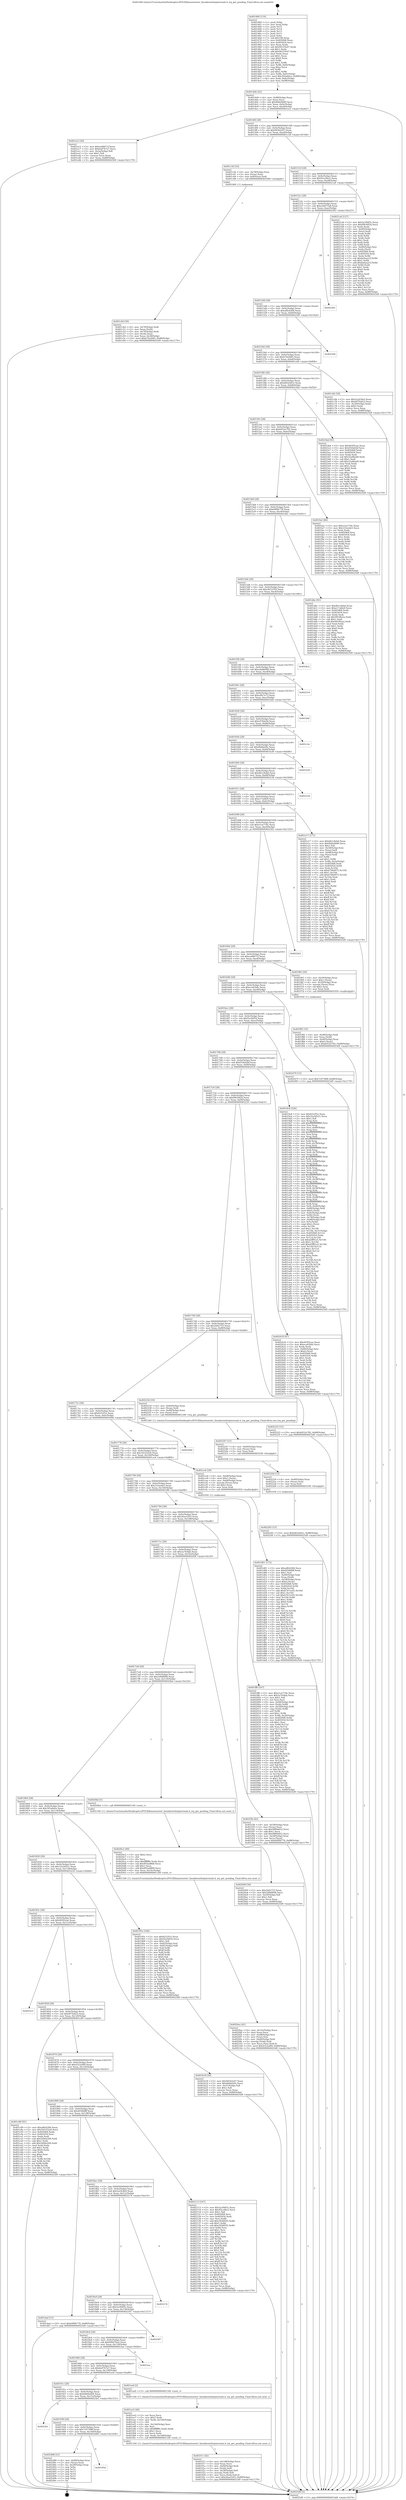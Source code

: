 digraph "0x401460" {
  label = "0x401460 (/mnt/c/Users/mathe/Desktop/tcc/POCII/binaries/extr_linuxkernelirqinternals.h_irq_get_pending_Final-ollvm.out::main(0))"
  labelloc = "t"
  node[shape=record]

  Entry [label="",width=0.3,height=0.3,shape=circle,fillcolor=black,style=filled]
  "0x4014d4" [label="{
     0x4014d4 [32]\l
     | [instrs]\l
     &nbsp;&nbsp;0x4014d4 \<+6\>: mov -0x88(%rbp),%eax\l
     &nbsp;&nbsp;0x4014da \<+2\>: mov %eax,%ecx\l
     &nbsp;&nbsp;0x4014dc \<+6\>: sub $0x8dde0b80,%ecx\l
     &nbsp;&nbsp;0x4014e2 \<+6\>: mov %eax,-0x9c(%rbp)\l
     &nbsp;&nbsp;0x4014e8 \<+6\>: mov %ecx,-0xa0(%rbp)\l
     &nbsp;&nbsp;0x4014ee \<+6\>: je 0000000000401ec2 \<main+0xa62\>\l
  }"]
  "0x401ec2" [label="{
     0x401ec2 [30]\l
     | [instrs]\l
     &nbsp;&nbsp;0x401ec2 \<+5\>: mov $0xea48671f,%eax\l
     &nbsp;&nbsp;0x401ec7 \<+5\>: mov $0x6a9767a7,%ecx\l
     &nbsp;&nbsp;0x401ecc \<+3\>: mov -0x2a(%rbp),%dl\l
     &nbsp;&nbsp;0x401ecf \<+3\>: test $0x1,%dl\l
     &nbsp;&nbsp;0x401ed2 \<+3\>: cmovne %ecx,%eax\l
     &nbsp;&nbsp;0x401ed5 \<+6\>: mov %eax,-0x88(%rbp)\l
     &nbsp;&nbsp;0x401edb \<+5\>: jmp 00000000004025d9 \<main+0x1179\>\l
  }"]
  "0x4014f4" [label="{
     0x4014f4 [28]\l
     | [instrs]\l
     &nbsp;&nbsp;0x4014f4 \<+5\>: jmp 00000000004014f9 \<main+0x99\>\l
     &nbsp;&nbsp;0x4014f9 \<+6\>: mov -0x9c(%rbp),%eax\l
     &nbsp;&nbsp;0x4014ff \<+5\>: sub $0x94562e07,%eax\l
     &nbsp;&nbsp;0x401504 \<+6\>: mov %eax,-0xa4(%rbp)\l
     &nbsp;&nbsp;0x40150a \<+6\>: je 0000000000401c3d \<main+0x7dd\>\l
  }"]
  Exit [label="",width=0.3,height=0.3,shape=circle,fillcolor=black,style=filled,peripheries=2]
  "0x401c3d" [label="{
     0x401c3d [16]\l
     | [instrs]\l
     &nbsp;&nbsp;0x401c3d \<+4\>: mov -0x78(%rbp),%rax\l
     &nbsp;&nbsp;0x401c41 \<+3\>: mov (%rax),%rax\l
     &nbsp;&nbsp;0x401c44 \<+4\>: mov 0x8(%rax),%rdi\l
     &nbsp;&nbsp;0x401c48 \<+5\>: call 0000000000401060 \<atoi@plt\>\l
     | [calls]\l
     &nbsp;&nbsp;0x401060 \{1\} (unknown)\l
  }"]
  "0x401510" [label="{
     0x401510 [28]\l
     | [instrs]\l
     &nbsp;&nbsp;0x401510 \<+5\>: jmp 0000000000401515 \<main+0xb5\>\l
     &nbsp;&nbsp;0x401515 \<+6\>: mov -0x9c(%rbp),%eax\l
     &nbsp;&nbsp;0x40151b \<+5\>: sub $0x95cc0bc2,%eax\l
     &nbsp;&nbsp;0x401520 \<+6\>: mov %eax,-0xa8(%rbp)\l
     &nbsp;&nbsp;0x401526 \<+6\>: je 00000000004021a6 \<main+0xd46\>\l
  }"]
  "0x401954" [label="{
     0x401954\l
  }", style=dashed]
  "0x4021a6" [label="{
     0x4021a6 [127]\l
     | [instrs]\l
     &nbsp;&nbsp;0x4021a6 \<+5\>: mov $0x5a394f3c,%eax\l
     &nbsp;&nbsp;0x4021ab \<+5\>: mov $0xf9b30f2d,%ecx\l
     &nbsp;&nbsp;0x4021b0 \<+2\>: xor %edx,%edx\l
     &nbsp;&nbsp;0x4021b2 \<+4\>: mov -0x40(%rbp),%rsi\l
     &nbsp;&nbsp;0x4021b6 \<+2\>: mov (%rsi),%edi\l
     &nbsp;&nbsp;0x4021b8 \<+3\>: mov %edx,%r8d\l
     &nbsp;&nbsp;0x4021bb \<+3\>: sub %edi,%r8d\l
     &nbsp;&nbsp;0x4021be \<+2\>: mov %edx,%edi\l
     &nbsp;&nbsp;0x4021c0 \<+3\>: sub $0x1,%edi\l
     &nbsp;&nbsp;0x4021c3 \<+3\>: add %edi,%r8d\l
     &nbsp;&nbsp;0x4021c6 \<+3\>: sub %r8d,%edx\l
     &nbsp;&nbsp;0x4021c9 \<+4\>: mov -0x40(%rbp),%rsi\l
     &nbsp;&nbsp;0x4021cd \<+2\>: mov %edx,(%rsi)\l
     &nbsp;&nbsp;0x4021cf \<+7\>: mov 0x405068,%edx\l
     &nbsp;&nbsp;0x4021d6 \<+7\>: mov 0x405054,%edi\l
     &nbsp;&nbsp;0x4021dd \<+3\>: mov %edx,%r8d\l
     &nbsp;&nbsp;0x4021e0 \<+7\>: sub $0xbe6aa21f,%r8d\l
     &nbsp;&nbsp;0x4021e7 \<+4\>: sub $0x1,%r8d\l
     &nbsp;&nbsp;0x4021eb \<+7\>: add $0xbe6aa21f,%r8d\l
     &nbsp;&nbsp;0x4021f2 \<+4\>: imul %r8d,%edx\l
     &nbsp;&nbsp;0x4021f6 \<+3\>: and $0x1,%edx\l
     &nbsp;&nbsp;0x4021f9 \<+3\>: cmp $0x0,%edx\l
     &nbsp;&nbsp;0x4021fc \<+4\>: sete %r9b\l
     &nbsp;&nbsp;0x402200 \<+3\>: cmp $0xa,%edi\l
     &nbsp;&nbsp;0x402203 \<+4\>: setl %r10b\l
     &nbsp;&nbsp;0x402207 \<+3\>: mov %r9b,%r11b\l
     &nbsp;&nbsp;0x40220a \<+3\>: and %r10b,%r11b\l
     &nbsp;&nbsp;0x40220d \<+3\>: xor %r10b,%r9b\l
     &nbsp;&nbsp;0x402210 \<+3\>: or %r9b,%r11b\l
     &nbsp;&nbsp;0x402213 \<+4\>: test $0x1,%r11b\l
     &nbsp;&nbsp;0x402217 \<+3\>: cmovne %ecx,%eax\l
     &nbsp;&nbsp;0x40221a \<+6\>: mov %eax,-0x88(%rbp)\l
     &nbsp;&nbsp;0x402220 \<+5\>: jmp 00000000004025d9 \<main+0x1179\>\l
  }"]
  "0x40152c" [label="{
     0x40152c [28]\l
     | [instrs]\l
     &nbsp;&nbsp;0x40152c \<+5\>: jmp 0000000000401531 \<main+0xd1\>\l
     &nbsp;&nbsp;0x401531 \<+6\>: mov -0x9c(%rbp),%eax\l
     &nbsp;&nbsp;0x401537 \<+5\>: sub $0xa26075a8,%eax\l
     &nbsp;&nbsp;0x40153c \<+6\>: mov %eax,-0xac(%rbp)\l
     &nbsp;&nbsp;0x401542 \<+6\>: je 0000000000402283 \<main+0xe23\>\l
  }"]
  "0x402488" [label="{
     0x402488 [21]\l
     | [instrs]\l
     &nbsp;&nbsp;0x402488 \<+4\>: mov -0x80(%rbp),%rax\l
     &nbsp;&nbsp;0x40248c \<+2\>: mov (%rax),%eax\l
     &nbsp;&nbsp;0x40248e \<+4\>: lea -0x28(%rbp),%rsp\l
     &nbsp;&nbsp;0x402492 \<+1\>: pop %rbx\l
     &nbsp;&nbsp;0x402493 \<+2\>: pop %r12\l
     &nbsp;&nbsp;0x402495 \<+2\>: pop %r13\l
     &nbsp;&nbsp;0x402497 \<+2\>: pop %r14\l
     &nbsp;&nbsp;0x402499 \<+2\>: pop %r15\l
     &nbsp;&nbsp;0x40249b \<+1\>: pop %rbp\l
     &nbsp;&nbsp;0x40249c \<+1\>: ret\l
  }"]
  "0x402283" [label="{
     0x402283\l
  }", style=dashed]
  "0x401548" [label="{
     0x401548 [28]\l
     | [instrs]\l
     &nbsp;&nbsp;0x401548 \<+5\>: jmp 000000000040154d \<main+0xed\>\l
     &nbsp;&nbsp;0x40154d \<+6\>: mov -0x9c(%rbp),%eax\l
     &nbsp;&nbsp;0x401553 \<+5\>: sub $0xa8fc6284,%eax\l
     &nbsp;&nbsp;0x401558 \<+6\>: mov %eax,-0xb0(%rbp)\l
     &nbsp;&nbsp;0x40155e \<+6\>: je 0000000000402500 \<main+0x10a0\>\l
  }"]
  "0x401938" [label="{
     0x401938 [28]\l
     | [instrs]\l
     &nbsp;&nbsp;0x401938 \<+5\>: jmp 000000000040193d \<main+0x4dd\>\l
     &nbsp;&nbsp;0x40193d \<+6\>: mov -0x9c(%rbp),%eax\l
     &nbsp;&nbsp;0x401943 \<+5\>: sub $0x7c07588f,%eax\l
     &nbsp;&nbsp;0x401948 \<+6\>: mov %eax,-0x140(%rbp)\l
     &nbsp;&nbsp;0x40194e \<+6\>: je 0000000000402488 \<main+0x1028\>\l
  }"]
  "0x402500" [label="{
     0x402500\l
  }", style=dashed]
  "0x401564" [label="{
     0x401564 [28]\l
     | [instrs]\l
     &nbsp;&nbsp;0x401564 \<+5\>: jmp 0000000000401569 \<main+0x109\>\l
     &nbsp;&nbsp;0x401569 \<+6\>: mov -0x9c(%rbp),%eax\l
     &nbsp;&nbsp;0x40156f \<+5\>: sub $0xb7fa2685,%eax\l
     &nbsp;&nbsp;0x401574 \<+6\>: mov %eax,-0xb4(%rbp)\l
     &nbsp;&nbsp;0x40157a \<+6\>: je 0000000000401c6b \<main+0x80b\>\l
  }"]
  "0x4025b1" [label="{
     0x4025b1\l
  }", style=dashed]
  "0x401c6b" [label="{
     0x401c6b [30]\l
     | [instrs]\l
     &nbsp;&nbsp;0x401c6b \<+5\>: mov $0x5a243fe4,%eax\l
     &nbsp;&nbsp;0x401c70 \<+5\>: mov $0x407fab52,%ecx\l
     &nbsp;&nbsp;0x401c75 \<+3\>: mov -0x30(%rbp),%edx\l
     &nbsp;&nbsp;0x401c78 \<+3\>: cmp $0x0,%edx\l
     &nbsp;&nbsp;0x401c7b \<+3\>: cmove %ecx,%eax\l
     &nbsp;&nbsp;0x401c7e \<+6\>: mov %eax,-0x88(%rbp)\l
     &nbsp;&nbsp;0x401c84 \<+5\>: jmp 00000000004025d9 \<main+0x1179\>\l
  }"]
  "0x401580" [label="{
     0x401580 [28]\l
     | [instrs]\l
     &nbsp;&nbsp;0x401580 \<+5\>: jmp 0000000000401585 \<main+0x125\>\l
     &nbsp;&nbsp;0x401585 \<+6\>: mov -0x9c(%rbp),%eax\l
     &nbsp;&nbsp;0x40158b \<+5\>: sub $0xb85e0d1e,%eax\l
     &nbsp;&nbsp;0x401590 \<+6\>: mov %eax,-0xb8(%rbp)\l
     &nbsp;&nbsp;0x401596 \<+6\>: je 00000000004023bd \<main+0xf5d\>\l
  }"]
  "0x402265" [label="{
     0x402265 [15]\l
     | [instrs]\l
     &nbsp;&nbsp;0x402265 \<+10\>: movl $0xb85e0d1e,-0x88(%rbp)\l
     &nbsp;&nbsp;0x40226f \<+5\>: jmp 00000000004025d9 \<main+0x1179\>\l
  }"]
  "0x4023bd" [label="{
     0x4023bd [91]\l
     | [instrs]\l
     &nbsp;&nbsp;0x4023bd \<+5\>: mov $0x403f3cae,%eax\l
     &nbsp;&nbsp;0x4023c2 \<+5\>: mov $0xf356d2bf,%ecx\l
     &nbsp;&nbsp;0x4023c7 \<+7\>: mov 0x405068,%edx\l
     &nbsp;&nbsp;0x4023ce \<+7\>: mov 0x405054,%esi\l
     &nbsp;&nbsp;0x4023d5 \<+2\>: mov %edx,%edi\l
     &nbsp;&nbsp;0x4023d7 \<+6\>: sub $0x55a8ba00,%edi\l
     &nbsp;&nbsp;0x4023dd \<+3\>: sub $0x1,%edi\l
     &nbsp;&nbsp;0x4023e0 \<+6\>: add $0x55a8ba00,%edi\l
     &nbsp;&nbsp;0x4023e6 \<+3\>: imul %edi,%edx\l
     &nbsp;&nbsp;0x4023e9 \<+3\>: and $0x1,%edx\l
     &nbsp;&nbsp;0x4023ec \<+3\>: cmp $0x0,%edx\l
     &nbsp;&nbsp;0x4023ef \<+4\>: sete %r8b\l
     &nbsp;&nbsp;0x4023f3 \<+3\>: cmp $0xa,%esi\l
     &nbsp;&nbsp;0x4023f6 \<+4\>: setl %r9b\l
     &nbsp;&nbsp;0x4023fa \<+3\>: mov %r8b,%r10b\l
     &nbsp;&nbsp;0x4023fd \<+3\>: and %r9b,%r10b\l
     &nbsp;&nbsp;0x402400 \<+3\>: xor %r9b,%r8b\l
     &nbsp;&nbsp;0x402403 \<+3\>: or %r8b,%r10b\l
     &nbsp;&nbsp;0x402406 \<+4\>: test $0x1,%r10b\l
     &nbsp;&nbsp;0x40240a \<+3\>: cmovne %ecx,%eax\l
     &nbsp;&nbsp;0x40240d \<+6\>: mov %eax,-0x88(%rbp)\l
     &nbsp;&nbsp;0x402413 \<+5\>: jmp 00000000004025d9 \<main+0x1179\>\l
  }"]
  "0x40159c" [label="{
     0x40159c [28]\l
     | [instrs]\l
     &nbsp;&nbsp;0x40159c \<+5\>: jmp 00000000004015a1 \<main+0x141\>\l
     &nbsp;&nbsp;0x4015a1 \<+6\>: mov -0x9c(%rbp),%eax\l
     &nbsp;&nbsp;0x4015a7 \<+5\>: sub $0xb932e782,%eax\l
     &nbsp;&nbsp;0x4015ac \<+6\>: mov %eax,-0xbc(%rbp)\l
     &nbsp;&nbsp;0x4015b2 \<+6\>: je 0000000000401fa2 \<main+0xb42\>\l
  }"]
  "0x402256" [label="{
     0x402256 [15]\l
     | [instrs]\l
     &nbsp;&nbsp;0x402256 \<+4\>: mov -0x48(%rbp),%rax\l
     &nbsp;&nbsp;0x40225a \<+3\>: mov (%rax),%rax\l
     &nbsp;&nbsp;0x40225d \<+3\>: mov %rax,%rdi\l
     &nbsp;&nbsp;0x402260 \<+5\>: call 0000000000401030 \<free@plt\>\l
     | [calls]\l
     &nbsp;&nbsp;0x401030 \{1\} (unknown)\l
  }"]
  "0x401fa2" [label="{
     0x401fa2 [86]\l
     | [instrs]\l
     &nbsp;&nbsp;0x401fa2 \<+5\>: mov $0xe1ee718c,%eax\l
     &nbsp;&nbsp;0x401fa7 \<+5\>: mov $0x232eede5,%ecx\l
     &nbsp;&nbsp;0x401fac \<+2\>: xor %edx,%edx\l
     &nbsp;&nbsp;0x401fae \<+7\>: mov 0x405068,%esi\l
     &nbsp;&nbsp;0x401fb5 \<+7\>: mov 0x405054,%edi\l
     &nbsp;&nbsp;0x401fbc \<+3\>: sub $0x1,%edx\l
     &nbsp;&nbsp;0x401fbf \<+3\>: mov %esi,%r8d\l
     &nbsp;&nbsp;0x401fc2 \<+3\>: add %edx,%r8d\l
     &nbsp;&nbsp;0x401fc5 \<+4\>: imul %r8d,%esi\l
     &nbsp;&nbsp;0x401fc9 \<+3\>: and $0x1,%esi\l
     &nbsp;&nbsp;0x401fcc \<+3\>: cmp $0x0,%esi\l
     &nbsp;&nbsp;0x401fcf \<+4\>: sete %r9b\l
     &nbsp;&nbsp;0x401fd3 \<+3\>: cmp $0xa,%edi\l
     &nbsp;&nbsp;0x401fd6 \<+4\>: setl %r10b\l
     &nbsp;&nbsp;0x401fda \<+3\>: mov %r9b,%r11b\l
     &nbsp;&nbsp;0x401fdd \<+3\>: and %r10b,%r11b\l
     &nbsp;&nbsp;0x401fe0 \<+3\>: xor %r10b,%r9b\l
     &nbsp;&nbsp;0x401fe3 \<+3\>: or %r9b,%r11b\l
     &nbsp;&nbsp;0x401fe6 \<+4\>: test $0x1,%r11b\l
     &nbsp;&nbsp;0x401fea \<+3\>: cmovne %ecx,%eax\l
     &nbsp;&nbsp;0x401fed \<+6\>: mov %eax,-0x88(%rbp)\l
     &nbsp;&nbsp;0x401ff3 \<+5\>: jmp 00000000004025d9 \<main+0x1179\>\l
  }"]
  "0x4015b8" [label="{
     0x4015b8 [28]\l
     | [instrs]\l
     &nbsp;&nbsp;0x4015b8 \<+5\>: jmp 00000000004015bd \<main+0x15d\>\l
     &nbsp;&nbsp;0x4015bd \<+6\>: mov -0x9c(%rbp),%eax\l
     &nbsp;&nbsp;0x4015c3 \<+5\>: sub $0xb9f0b778,%eax\l
     &nbsp;&nbsp;0x4015c8 \<+6\>: mov %eax,-0xc0(%rbp)\l
     &nbsp;&nbsp;0x4015ce \<+6\>: je 0000000000401dbc \<main+0x95c\>\l
  }"]
  "0x402247" [label="{
     0x402247 [15]\l
     | [instrs]\l
     &nbsp;&nbsp;0x402247 \<+4\>: mov -0x60(%rbp),%rax\l
     &nbsp;&nbsp;0x40224b \<+3\>: mov (%rax),%rax\l
     &nbsp;&nbsp;0x40224e \<+3\>: mov %rax,%rdi\l
     &nbsp;&nbsp;0x402251 \<+5\>: call 0000000000401030 \<free@plt\>\l
     | [calls]\l
     &nbsp;&nbsp;0x401030 \{1\} (unknown)\l
  }"]
  "0x401dbc" [label="{
     0x401dbc [91]\l
     | [instrs]\l
     &nbsp;&nbsp;0x401dbc \<+5\>: mov $0xdb1c8ebd,%eax\l
     &nbsp;&nbsp;0x401dc1 \<+5\>: mov $0xe17afde9,%ecx\l
     &nbsp;&nbsp;0x401dc6 \<+7\>: mov 0x405068,%edx\l
     &nbsp;&nbsp;0x401dcd \<+7\>: mov 0x405054,%esi\l
     &nbsp;&nbsp;0x401dd4 \<+2\>: mov %edx,%edi\l
     &nbsp;&nbsp;0x401dd6 \<+6\>: sub $0x991f8a2a,%edi\l
     &nbsp;&nbsp;0x401ddc \<+3\>: sub $0x1,%edi\l
     &nbsp;&nbsp;0x401ddf \<+6\>: add $0x991f8a2a,%edi\l
     &nbsp;&nbsp;0x401de5 \<+3\>: imul %edi,%edx\l
     &nbsp;&nbsp;0x401de8 \<+3\>: and $0x1,%edx\l
     &nbsp;&nbsp;0x401deb \<+3\>: cmp $0x0,%edx\l
     &nbsp;&nbsp;0x401dee \<+4\>: sete %r8b\l
     &nbsp;&nbsp;0x401df2 \<+3\>: cmp $0xa,%esi\l
     &nbsp;&nbsp;0x401df5 \<+4\>: setl %r9b\l
     &nbsp;&nbsp;0x401df9 \<+3\>: mov %r8b,%r10b\l
     &nbsp;&nbsp;0x401dfc \<+3\>: and %r9b,%r10b\l
     &nbsp;&nbsp;0x401dff \<+3\>: xor %r9b,%r8b\l
     &nbsp;&nbsp;0x401e02 \<+3\>: or %r8b,%r10b\l
     &nbsp;&nbsp;0x401e05 \<+4\>: test $0x1,%r10b\l
     &nbsp;&nbsp;0x401e09 \<+3\>: cmovne %ecx,%eax\l
     &nbsp;&nbsp;0x401e0c \<+6\>: mov %eax,-0x88(%rbp)\l
     &nbsp;&nbsp;0x401e12 \<+5\>: jmp 00000000004025d9 \<main+0x1179\>\l
  }"]
  "0x4015d4" [label="{
     0x4015d4 [28]\l
     | [instrs]\l
     &nbsp;&nbsp;0x4015d4 \<+5\>: jmp 00000000004015d9 \<main+0x179\>\l
     &nbsp;&nbsp;0x4015d9 \<+6\>: mov -0x9c(%rbp),%eax\l
     &nbsp;&nbsp;0x4015df \<+5\>: sub $0xc8231f50,%eax\l
     &nbsp;&nbsp;0x4015e4 \<+6\>: mov %eax,-0xc4(%rbp)\l
     &nbsp;&nbsp;0x4015ea \<+6\>: je 00000000004024e2 \<main+0x1082\>\l
  }"]
  "0x4020ea" [label="{
     0x4020ea [41]\l
     | [instrs]\l
     &nbsp;&nbsp;0x4020ea \<+6\>: mov -0x14c(%rbp),%ecx\l
     &nbsp;&nbsp;0x4020f0 \<+3\>: imul %eax,%ecx\l
     &nbsp;&nbsp;0x4020f3 \<+4\>: mov -0x48(%rbp),%rsi\l
     &nbsp;&nbsp;0x4020f7 \<+3\>: mov (%rsi),%rsi\l
     &nbsp;&nbsp;0x4020fa \<+4\>: mov -0x40(%rbp),%rdi\l
     &nbsp;&nbsp;0x4020fe \<+3\>: movslq (%rdi),%rdi\l
     &nbsp;&nbsp;0x402101 \<+3\>: mov %ecx,(%rsi,%rdi,4)\l
     &nbsp;&nbsp;0x402104 \<+10\>: movl $0x4322af99,-0x88(%rbp)\l
     &nbsp;&nbsp;0x40210e \<+5\>: jmp 00000000004025d9 \<main+0x1179\>\l
  }"]
  "0x4024e2" [label="{
     0x4024e2\l
  }", style=dashed]
  "0x4015f0" [label="{
     0x4015f0 [28]\l
     | [instrs]\l
     &nbsp;&nbsp;0x4015f0 \<+5\>: jmp 00000000004015f5 \<main+0x195\>\l
     &nbsp;&nbsp;0x4015f5 \<+6\>: mov -0x9c(%rbp),%eax\l
     &nbsp;&nbsp;0x4015fb \<+5\>: sub $0xcda86096,%eax\l
     &nbsp;&nbsp;0x401600 \<+6\>: mov %eax,-0xc8(%rbp)\l
     &nbsp;&nbsp;0x401606 \<+6\>: je 0000000000402316 \<main+0xeb6\>\l
  }"]
  "0x4020c2" [label="{
     0x4020c2 [40]\l
     | [instrs]\l
     &nbsp;&nbsp;0x4020c2 \<+5\>: mov $0x2,%ecx\l
     &nbsp;&nbsp;0x4020c7 \<+1\>: cltd\l
     &nbsp;&nbsp;0x4020c8 \<+2\>: idiv %ecx\l
     &nbsp;&nbsp;0x4020ca \<+6\>: imul $0xfffffffe,%edx,%ecx\l
     &nbsp;&nbsp;0x4020d0 \<+6\>: sub $0x893ad868,%ecx\l
     &nbsp;&nbsp;0x4020d6 \<+3\>: add $0x1,%ecx\l
     &nbsp;&nbsp;0x4020d9 \<+6\>: add $0x893ad868,%ecx\l
     &nbsp;&nbsp;0x4020df \<+6\>: mov %ecx,-0x14c(%rbp)\l
     &nbsp;&nbsp;0x4020e5 \<+5\>: call 0000000000401160 \<next_i\>\l
     | [calls]\l
     &nbsp;&nbsp;0x401160 \{1\} (/mnt/c/Users/mathe/Desktop/tcc/POCII/binaries/extr_linuxkernelirqinternals.h_irq_get_pending_Final-ollvm.out::next_i)\l
  }"]
  "0x402316" [label="{
     0x402316\l
  }", style=dashed]
  "0x40160c" [label="{
     0x40160c [28]\l
     | [instrs]\l
     &nbsp;&nbsp;0x40160c \<+5\>: jmp 0000000000401611 \<main+0x1b1\>\l
     &nbsp;&nbsp;0x401611 \<+6\>: mov -0x9c(%rbp),%eax\l
     &nbsp;&nbsp;0x401617 \<+5\>: sub $0xcdfe7e73,%eax\l
     &nbsp;&nbsp;0x40161c \<+6\>: mov %eax,-0xcc(%rbp)\l
     &nbsp;&nbsp;0x401622 \<+6\>: je 0000000000401bbf \<main+0x75f\>\l
  }"]
  "0x401f82" [label="{
     0x401f82 [32]\l
     | [instrs]\l
     &nbsp;&nbsp;0x401f82 \<+4\>: mov -0x48(%rbp),%rdi\l
     &nbsp;&nbsp;0x401f86 \<+3\>: mov %rax,(%rdi)\l
     &nbsp;&nbsp;0x401f89 \<+4\>: mov -0x40(%rbp),%rax\l
     &nbsp;&nbsp;0x401f8d \<+6\>: movl $0x0,(%rax)\l
     &nbsp;&nbsp;0x401f93 \<+10\>: movl $0xb932e782,-0x88(%rbp)\l
     &nbsp;&nbsp;0x401f9d \<+5\>: jmp 00000000004025d9 \<main+0x1179\>\l
  }"]
  "0x401bbf" [label="{
     0x401bbf\l
  }", style=dashed]
  "0x401628" [label="{
     0x401628 [28]\l
     | [instrs]\l
     &nbsp;&nbsp;0x401628 \<+5\>: jmp 000000000040162d \<main+0x1cd\>\l
     &nbsp;&nbsp;0x40162d \<+6\>: mov -0x9c(%rbp),%eax\l
     &nbsp;&nbsp;0x401633 \<+5\>: sub $0xcf19da56,%eax\l
     &nbsp;&nbsp;0x401638 \<+6\>: mov %eax,-0xd0(%rbp)\l
     &nbsp;&nbsp;0x40163e \<+6\>: je 0000000000401c2e \<main+0x7ce\>\l
  }"]
  "0x401f11" [label="{
     0x401f11 [42]\l
     | [instrs]\l
     &nbsp;&nbsp;0x401f11 \<+6\>: mov -0x148(%rbp),%ecx\l
     &nbsp;&nbsp;0x401f17 \<+3\>: imul %eax,%ecx\l
     &nbsp;&nbsp;0x401f1a \<+4\>: mov -0x60(%rbp),%rdi\l
     &nbsp;&nbsp;0x401f1e \<+3\>: mov (%rdi),%rdi\l
     &nbsp;&nbsp;0x401f21 \<+4\>: mov -0x58(%rbp),%r8\l
     &nbsp;&nbsp;0x401f25 \<+3\>: movslq (%r8),%r8\l
     &nbsp;&nbsp;0x401f28 \<+4\>: mov %ecx,(%rdi,%r8,4)\l
     &nbsp;&nbsp;0x401f2c \<+10\>: movl $0x26ae5203,-0x88(%rbp)\l
     &nbsp;&nbsp;0x401f36 \<+5\>: jmp 00000000004025d9 \<main+0x1179\>\l
  }"]
  "0x401c2e" [label="{
     0x401c2e\l
  }", style=dashed]
  "0x401644" [label="{
     0x401644 [28]\l
     | [instrs]\l
     &nbsp;&nbsp;0x401644 \<+5\>: jmp 0000000000401649 \<main+0x1e9\>\l
     &nbsp;&nbsp;0x401649 \<+6\>: mov -0x9c(%rbp),%eax\l
     &nbsp;&nbsp;0x40164f \<+5\>: sub $0xd0ddeb9c,%eax\l
     &nbsp;&nbsp;0x401654 \<+6\>: mov %eax,-0xd4(%rbp)\l
     &nbsp;&nbsp;0x40165a \<+6\>: je 0000000000401b36 \<main+0x6d6\>\l
  }"]
  "0x401ee5" [label="{
     0x401ee5 [44]\l
     | [instrs]\l
     &nbsp;&nbsp;0x401ee5 \<+2\>: xor %ecx,%ecx\l
     &nbsp;&nbsp;0x401ee7 \<+5\>: mov $0x2,%edx\l
     &nbsp;&nbsp;0x401eec \<+6\>: mov %edx,-0x144(%rbp)\l
     &nbsp;&nbsp;0x401ef2 \<+1\>: cltd\l
     &nbsp;&nbsp;0x401ef3 \<+6\>: mov -0x144(%rbp),%esi\l
     &nbsp;&nbsp;0x401ef9 \<+2\>: idiv %esi\l
     &nbsp;&nbsp;0x401efb \<+6\>: imul $0xfffffffe,%edx,%edx\l
     &nbsp;&nbsp;0x401f01 \<+3\>: sub $0x1,%ecx\l
     &nbsp;&nbsp;0x401f04 \<+2\>: sub %ecx,%edx\l
     &nbsp;&nbsp;0x401f06 \<+6\>: mov %edx,-0x148(%rbp)\l
     &nbsp;&nbsp;0x401f0c \<+5\>: call 0000000000401160 \<next_i\>\l
     | [calls]\l
     &nbsp;&nbsp;0x401160 \{1\} (/mnt/c/Users/mathe/Desktop/tcc/POCII/binaries/extr_linuxkernelirqinternals.h_irq_get_pending_Final-ollvm.out::next_i)\l
  }"]
  "0x401b36" [label="{
     0x401b36\l
  }", style=dashed]
  "0x401660" [label="{
     0x401660 [28]\l
     | [instrs]\l
     &nbsp;&nbsp;0x401660 \<+5\>: jmp 0000000000401665 \<main+0x205\>\l
     &nbsp;&nbsp;0x401665 \<+6\>: mov -0x9c(%rbp),%eax\l
     &nbsp;&nbsp;0x40166b \<+5\>: sub $0xdb1c8ebd,%eax\l
     &nbsp;&nbsp;0x401670 \<+6\>: mov %eax,-0xd8(%rbp)\l
     &nbsp;&nbsp;0x401676 \<+6\>: je 000000000040253d \<main+0x10dd\>\l
  }"]
  "0x40191c" [label="{
     0x40191c [28]\l
     | [instrs]\l
     &nbsp;&nbsp;0x40191c \<+5\>: jmp 0000000000401921 \<main+0x4c1\>\l
     &nbsp;&nbsp;0x401921 \<+6\>: mov -0x9c(%rbp),%eax\l
     &nbsp;&nbsp;0x401927 \<+5\>: sub $0x6b60ed58,%eax\l
     &nbsp;&nbsp;0x40192c \<+6\>: mov %eax,-0x13c(%rbp)\l
     &nbsp;&nbsp;0x401932 \<+6\>: je 00000000004025b1 \<main+0x1151\>\l
  }"]
  "0x40253d" [label="{
     0x40253d\l
  }", style=dashed]
  "0x40167c" [label="{
     0x40167c [28]\l
     | [instrs]\l
     &nbsp;&nbsp;0x40167c \<+5\>: jmp 0000000000401681 \<main+0x221\>\l
     &nbsp;&nbsp;0x401681 \<+6\>: mov -0x9c(%rbp),%eax\l
     &nbsp;&nbsp;0x401687 \<+5\>: sub $0xe17afde9,%eax\l
     &nbsp;&nbsp;0x40168c \<+6\>: mov %eax,-0xdc(%rbp)\l
     &nbsp;&nbsp;0x401692 \<+6\>: je 0000000000401e17 \<main+0x9b7\>\l
  }"]
  "0x401ee0" [label="{
     0x401ee0 [5]\l
     | [instrs]\l
     &nbsp;&nbsp;0x401ee0 \<+5\>: call 0000000000401160 \<next_i\>\l
     | [calls]\l
     &nbsp;&nbsp;0x401160 \{1\} (/mnt/c/Users/mathe/Desktop/tcc/POCII/binaries/extr_linuxkernelirqinternals.h_irq_get_pending_Final-ollvm.out::next_i)\l
  }"]
  "0x401e17" [label="{
     0x401e17 [171]\l
     | [instrs]\l
     &nbsp;&nbsp;0x401e17 \<+5\>: mov $0xdb1c8ebd,%eax\l
     &nbsp;&nbsp;0x401e1c \<+5\>: mov $0x8dde0b80,%ecx\l
     &nbsp;&nbsp;0x401e21 \<+2\>: mov $0x1,%dl\l
     &nbsp;&nbsp;0x401e23 \<+4\>: mov -0x58(%rbp),%rsi\l
     &nbsp;&nbsp;0x401e27 \<+2\>: mov (%rsi),%edi\l
     &nbsp;&nbsp;0x401e29 \<+4\>: mov -0x68(%rbp),%rsi\l
     &nbsp;&nbsp;0x401e2d \<+2\>: cmp (%rsi),%edi\l
     &nbsp;&nbsp;0x401e2f \<+4\>: setl %r8b\l
     &nbsp;&nbsp;0x401e33 \<+4\>: and $0x1,%r8b\l
     &nbsp;&nbsp;0x401e37 \<+4\>: mov %r8b,-0x2a(%rbp)\l
     &nbsp;&nbsp;0x401e3b \<+7\>: mov 0x405068,%edi\l
     &nbsp;&nbsp;0x401e42 \<+8\>: mov 0x405054,%r9d\l
     &nbsp;&nbsp;0x401e4a \<+3\>: mov %edi,%r10d\l
     &nbsp;&nbsp;0x401e4d \<+7\>: sub $0xb796d975,%r10d\l
     &nbsp;&nbsp;0x401e54 \<+4\>: sub $0x1,%r10d\l
     &nbsp;&nbsp;0x401e58 \<+7\>: add $0xb796d975,%r10d\l
     &nbsp;&nbsp;0x401e5f \<+4\>: imul %r10d,%edi\l
     &nbsp;&nbsp;0x401e63 \<+3\>: and $0x1,%edi\l
     &nbsp;&nbsp;0x401e66 \<+3\>: cmp $0x0,%edi\l
     &nbsp;&nbsp;0x401e69 \<+4\>: sete %r8b\l
     &nbsp;&nbsp;0x401e6d \<+4\>: cmp $0xa,%r9d\l
     &nbsp;&nbsp;0x401e71 \<+4\>: setl %r11b\l
     &nbsp;&nbsp;0x401e75 \<+3\>: mov %r8b,%bl\l
     &nbsp;&nbsp;0x401e78 \<+3\>: xor $0xff,%bl\l
     &nbsp;&nbsp;0x401e7b \<+3\>: mov %r11b,%r14b\l
     &nbsp;&nbsp;0x401e7e \<+4\>: xor $0xff,%r14b\l
     &nbsp;&nbsp;0x401e82 \<+3\>: xor $0x0,%dl\l
     &nbsp;&nbsp;0x401e85 \<+3\>: mov %bl,%r15b\l
     &nbsp;&nbsp;0x401e88 \<+4\>: and $0x0,%r15b\l
     &nbsp;&nbsp;0x401e8c \<+3\>: and %dl,%r8b\l
     &nbsp;&nbsp;0x401e8f \<+3\>: mov %r14b,%r12b\l
     &nbsp;&nbsp;0x401e92 \<+4\>: and $0x0,%r12b\l
     &nbsp;&nbsp;0x401e96 \<+3\>: and %dl,%r11b\l
     &nbsp;&nbsp;0x401e99 \<+3\>: or %r8b,%r15b\l
     &nbsp;&nbsp;0x401e9c \<+3\>: or %r11b,%r12b\l
     &nbsp;&nbsp;0x401e9f \<+3\>: xor %r12b,%r15b\l
     &nbsp;&nbsp;0x401ea2 \<+3\>: or %r14b,%bl\l
     &nbsp;&nbsp;0x401ea5 \<+3\>: xor $0xff,%bl\l
     &nbsp;&nbsp;0x401ea8 \<+3\>: or $0x0,%dl\l
     &nbsp;&nbsp;0x401eab \<+2\>: and %dl,%bl\l
     &nbsp;&nbsp;0x401ead \<+3\>: or %bl,%r15b\l
     &nbsp;&nbsp;0x401eb0 \<+4\>: test $0x1,%r15b\l
     &nbsp;&nbsp;0x401eb4 \<+3\>: cmovne %ecx,%eax\l
     &nbsp;&nbsp;0x401eb7 \<+6\>: mov %eax,-0x88(%rbp)\l
     &nbsp;&nbsp;0x401ebd \<+5\>: jmp 00000000004025d9 \<main+0x1179\>\l
  }"]
  "0x401698" [label="{
     0x401698 [28]\l
     | [instrs]\l
     &nbsp;&nbsp;0x401698 \<+5\>: jmp 000000000040169d \<main+0x23d\>\l
     &nbsp;&nbsp;0x40169d \<+6\>: mov -0x9c(%rbp),%eax\l
     &nbsp;&nbsp;0x4016a3 \<+5\>: sub $0xe1ee718c,%eax\l
     &nbsp;&nbsp;0x4016a8 \<+6\>: mov %eax,-0xe0(%rbp)\l
     &nbsp;&nbsp;0x4016ae \<+6\>: je 0000000000402562 \<main+0x1102\>\l
  }"]
  "0x401900" [label="{
     0x401900 [28]\l
     | [instrs]\l
     &nbsp;&nbsp;0x401900 \<+5\>: jmp 0000000000401905 \<main+0x4a5\>\l
     &nbsp;&nbsp;0x401905 \<+6\>: mov -0x9c(%rbp),%eax\l
     &nbsp;&nbsp;0x40190b \<+5\>: sub $0x6a9767a7,%eax\l
     &nbsp;&nbsp;0x401910 \<+6\>: mov %eax,-0x138(%rbp)\l
     &nbsp;&nbsp;0x401916 \<+6\>: je 0000000000401ee0 \<main+0xa80\>\l
  }"]
  "0x402562" [label="{
     0x402562\l
  }", style=dashed]
  "0x4016b4" [label="{
     0x4016b4 [28]\l
     | [instrs]\l
     &nbsp;&nbsp;0x4016b4 \<+5\>: jmp 00000000004016b9 \<main+0x259\>\l
     &nbsp;&nbsp;0x4016b9 \<+6\>: mov -0x9c(%rbp),%eax\l
     &nbsp;&nbsp;0x4016bf \<+5\>: sub $0xea48671f,%eax\l
     &nbsp;&nbsp;0x4016c4 \<+6\>: mov %eax,-0xe4(%rbp)\l
     &nbsp;&nbsp;0x4016ca \<+6\>: je 0000000000401f65 \<main+0xb05\>\l
  }"]
  "0x4023ae" [label="{
     0x4023ae\l
  }", style=dashed]
  "0x401f65" [label="{
     0x401f65 [29]\l
     | [instrs]\l
     &nbsp;&nbsp;0x401f65 \<+4\>: mov -0x50(%rbp),%rax\l
     &nbsp;&nbsp;0x401f69 \<+6\>: movl $0x1,(%rax)\l
     &nbsp;&nbsp;0x401f6f \<+4\>: mov -0x50(%rbp),%rax\l
     &nbsp;&nbsp;0x401f73 \<+3\>: movslq (%rax),%rax\l
     &nbsp;&nbsp;0x401f76 \<+4\>: shl $0x2,%rax\l
     &nbsp;&nbsp;0x401f7a \<+3\>: mov %rax,%rdi\l
     &nbsp;&nbsp;0x401f7d \<+5\>: call 0000000000401050 \<malloc@plt\>\l
     | [calls]\l
     &nbsp;&nbsp;0x401050 \{1\} (unknown)\l
  }"]
  "0x4016d0" [label="{
     0x4016d0 [28]\l
     | [instrs]\l
     &nbsp;&nbsp;0x4016d0 \<+5\>: jmp 00000000004016d5 \<main+0x275\>\l
     &nbsp;&nbsp;0x4016d5 \<+6\>: mov -0x9c(%rbp),%eax\l
     &nbsp;&nbsp;0x4016db \<+5\>: sub $0xece65bfe,%eax\l
     &nbsp;&nbsp;0x4016e0 \<+6\>: mov %eax,-0xe8(%rbp)\l
     &nbsp;&nbsp;0x4016e6 \<+6\>: je 0000000000402479 \<main+0x1019\>\l
  }"]
  "0x4018e4" [label="{
     0x4018e4 [28]\l
     | [instrs]\l
     &nbsp;&nbsp;0x4018e4 \<+5\>: jmp 00000000004018e9 \<main+0x489\>\l
     &nbsp;&nbsp;0x4018e9 \<+6\>: mov -0x9c(%rbp),%eax\l
     &nbsp;&nbsp;0x4018ef \<+5\>: sub $0x606d7ba2,%eax\l
     &nbsp;&nbsp;0x4018f4 \<+6\>: mov %eax,-0x134(%rbp)\l
     &nbsp;&nbsp;0x4018fa \<+6\>: je 00000000004023ae \<main+0xf4e\>\l
  }"]
  "0x402479" [label="{
     0x402479 [15]\l
     | [instrs]\l
     &nbsp;&nbsp;0x402479 \<+10\>: movl $0x7c07588f,-0x88(%rbp)\l
     &nbsp;&nbsp;0x402483 \<+5\>: jmp 00000000004025d9 \<main+0x1179\>\l
  }"]
  "0x4016ec" [label="{
     0x4016ec [28]\l
     | [instrs]\l
     &nbsp;&nbsp;0x4016ec \<+5\>: jmp 00000000004016f1 \<main+0x291\>\l
     &nbsp;&nbsp;0x4016f1 \<+6\>: mov -0x9c(%rbp),%eax\l
     &nbsp;&nbsp;0x4016f7 \<+5\>: sub $0xf2a3bf54,%eax\l
     &nbsp;&nbsp;0x4016fc \<+6\>: mov %eax,-0xec(%rbp)\l
     &nbsp;&nbsp;0x401702 \<+6\>: je 00000000004019c8 \<main+0x568\>\l
  }"]
  "0x402587" [label="{
     0x402587\l
  }", style=dashed]
  "0x4019c8" [label="{
     0x4019c8 [336]\l
     | [instrs]\l
     &nbsp;&nbsp;0x4019c8 \<+5\>: mov $0x6252f1e,%eax\l
     &nbsp;&nbsp;0x4019cd \<+5\>: mov $0x32a3d521,%ecx\l
     &nbsp;&nbsp;0x4019d2 \<+2\>: mov $0x1,%dl\l
     &nbsp;&nbsp;0x4019d4 \<+3\>: mov %rsp,%rsi\l
     &nbsp;&nbsp;0x4019d7 \<+4\>: add $0xfffffffffffffff0,%rsi\l
     &nbsp;&nbsp;0x4019db \<+3\>: mov %rsi,%rsp\l
     &nbsp;&nbsp;0x4019de \<+4\>: mov %rsi,-0x80(%rbp)\l
     &nbsp;&nbsp;0x4019e2 \<+3\>: mov %rsp,%rsi\l
     &nbsp;&nbsp;0x4019e5 \<+4\>: add $0xfffffffffffffff0,%rsi\l
     &nbsp;&nbsp;0x4019e9 \<+3\>: mov %rsi,%rsp\l
     &nbsp;&nbsp;0x4019ec \<+3\>: mov %rsp,%rdi\l
     &nbsp;&nbsp;0x4019ef \<+4\>: add $0xfffffffffffffff0,%rdi\l
     &nbsp;&nbsp;0x4019f3 \<+3\>: mov %rdi,%rsp\l
     &nbsp;&nbsp;0x4019f6 \<+4\>: mov %rdi,-0x78(%rbp)\l
     &nbsp;&nbsp;0x4019fa \<+3\>: mov %rsp,%rdi\l
     &nbsp;&nbsp;0x4019fd \<+4\>: add $0xfffffffffffffff0,%rdi\l
     &nbsp;&nbsp;0x401a01 \<+3\>: mov %rdi,%rsp\l
     &nbsp;&nbsp;0x401a04 \<+4\>: mov %rdi,-0x70(%rbp)\l
     &nbsp;&nbsp;0x401a08 \<+3\>: mov %rsp,%rdi\l
     &nbsp;&nbsp;0x401a0b \<+4\>: add $0xfffffffffffffff0,%rdi\l
     &nbsp;&nbsp;0x401a0f \<+3\>: mov %rdi,%rsp\l
     &nbsp;&nbsp;0x401a12 \<+4\>: mov %rdi,-0x68(%rbp)\l
     &nbsp;&nbsp;0x401a16 \<+3\>: mov %rsp,%rdi\l
     &nbsp;&nbsp;0x401a19 \<+4\>: add $0xfffffffffffffff0,%rdi\l
     &nbsp;&nbsp;0x401a1d \<+3\>: mov %rdi,%rsp\l
     &nbsp;&nbsp;0x401a20 \<+4\>: mov %rdi,-0x60(%rbp)\l
     &nbsp;&nbsp;0x401a24 \<+3\>: mov %rsp,%rdi\l
     &nbsp;&nbsp;0x401a27 \<+4\>: add $0xfffffffffffffff0,%rdi\l
     &nbsp;&nbsp;0x401a2b \<+3\>: mov %rdi,%rsp\l
     &nbsp;&nbsp;0x401a2e \<+4\>: mov %rdi,-0x58(%rbp)\l
     &nbsp;&nbsp;0x401a32 \<+3\>: mov %rsp,%rdi\l
     &nbsp;&nbsp;0x401a35 \<+4\>: add $0xfffffffffffffff0,%rdi\l
     &nbsp;&nbsp;0x401a39 \<+3\>: mov %rdi,%rsp\l
     &nbsp;&nbsp;0x401a3c \<+4\>: mov %rdi,-0x50(%rbp)\l
     &nbsp;&nbsp;0x401a40 \<+3\>: mov %rsp,%rdi\l
     &nbsp;&nbsp;0x401a43 \<+4\>: add $0xfffffffffffffff0,%rdi\l
     &nbsp;&nbsp;0x401a47 \<+3\>: mov %rdi,%rsp\l
     &nbsp;&nbsp;0x401a4a \<+4\>: mov %rdi,-0x48(%rbp)\l
     &nbsp;&nbsp;0x401a4e \<+3\>: mov %rsp,%rdi\l
     &nbsp;&nbsp;0x401a51 \<+4\>: add $0xfffffffffffffff0,%rdi\l
     &nbsp;&nbsp;0x401a55 \<+3\>: mov %rdi,%rsp\l
     &nbsp;&nbsp;0x401a58 \<+4\>: mov %rdi,-0x40(%rbp)\l
     &nbsp;&nbsp;0x401a5c \<+4\>: mov -0x80(%rbp),%rdi\l
     &nbsp;&nbsp;0x401a60 \<+6\>: movl $0x0,(%rdi)\l
     &nbsp;&nbsp;0x401a66 \<+7\>: mov -0x8c(%rbp),%r8d\l
     &nbsp;&nbsp;0x401a6d \<+3\>: mov %r8d,(%rsi)\l
     &nbsp;&nbsp;0x401a70 \<+4\>: mov -0x78(%rbp),%rdi\l
     &nbsp;&nbsp;0x401a74 \<+7\>: mov -0x98(%rbp),%r9\l
     &nbsp;&nbsp;0x401a7b \<+3\>: mov %r9,(%rdi)\l
     &nbsp;&nbsp;0x401a7e \<+3\>: cmpl $0x2,(%rsi)\l
     &nbsp;&nbsp;0x401a81 \<+4\>: setne %r10b\l
     &nbsp;&nbsp;0x401a85 \<+4\>: and $0x1,%r10b\l
     &nbsp;&nbsp;0x401a89 \<+4\>: mov %r10b,-0x31(%rbp)\l
     &nbsp;&nbsp;0x401a8d \<+8\>: mov 0x405068,%r11d\l
     &nbsp;&nbsp;0x401a95 \<+7\>: mov 0x405054,%ebx\l
     &nbsp;&nbsp;0x401a9c \<+3\>: mov %r11d,%r14d\l
     &nbsp;&nbsp;0x401a9f \<+7\>: sub $0xd2ff81a5,%r14d\l
     &nbsp;&nbsp;0x401aa6 \<+4\>: sub $0x1,%r14d\l
     &nbsp;&nbsp;0x401aaa \<+7\>: add $0xd2ff81a5,%r14d\l
     &nbsp;&nbsp;0x401ab1 \<+4\>: imul %r14d,%r11d\l
     &nbsp;&nbsp;0x401ab5 \<+4\>: and $0x1,%r11d\l
     &nbsp;&nbsp;0x401ab9 \<+4\>: cmp $0x0,%r11d\l
     &nbsp;&nbsp;0x401abd \<+4\>: sete %r10b\l
     &nbsp;&nbsp;0x401ac1 \<+3\>: cmp $0xa,%ebx\l
     &nbsp;&nbsp;0x401ac4 \<+4\>: setl %r15b\l
     &nbsp;&nbsp;0x401ac8 \<+3\>: mov %r10b,%r12b\l
     &nbsp;&nbsp;0x401acb \<+4\>: xor $0xff,%r12b\l
     &nbsp;&nbsp;0x401acf \<+3\>: mov %r15b,%r13b\l
     &nbsp;&nbsp;0x401ad2 \<+4\>: xor $0xff,%r13b\l
     &nbsp;&nbsp;0x401ad6 \<+3\>: xor $0x1,%dl\l
     &nbsp;&nbsp;0x401ad9 \<+3\>: mov %r12b,%sil\l
     &nbsp;&nbsp;0x401adc \<+4\>: and $0xff,%sil\l
     &nbsp;&nbsp;0x401ae0 \<+3\>: and %dl,%r10b\l
     &nbsp;&nbsp;0x401ae3 \<+3\>: mov %r13b,%dil\l
     &nbsp;&nbsp;0x401ae6 \<+4\>: and $0xff,%dil\l
     &nbsp;&nbsp;0x401aea \<+3\>: and %dl,%r15b\l
     &nbsp;&nbsp;0x401aed \<+3\>: or %r10b,%sil\l
     &nbsp;&nbsp;0x401af0 \<+3\>: or %r15b,%dil\l
     &nbsp;&nbsp;0x401af3 \<+3\>: xor %dil,%sil\l
     &nbsp;&nbsp;0x401af6 \<+3\>: or %r13b,%r12b\l
     &nbsp;&nbsp;0x401af9 \<+4\>: xor $0xff,%r12b\l
     &nbsp;&nbsp;0x401afd \<+3\>: or $0x1,%dl\l
     &nbsp;&nbsp;0x401b00 \<+3\>: and %dl,%r12b\l
     &nbsp;&nbsp;0x401b03 \<+3\>: or %r12b,%sil\l
     &nbsp;&nbsp;0x401b06 \<+4\>: test $0x1,%sil\l
     &nbsp;&nbsp;0x401b0a \<+3\>: cmovne %ecx,%eax\l
     &nbsp;&nbsp;0x401b0d \<+6\>: mov %eax,-0x88(%rbp)\l
     &nbsp;&nbsp;0x401b13 \<+5\>: jmp 00000000004025d9 \<main+0x1179\>\l
  }"]
  "0x401708" [label="{
     0x401708 [28]\l
     | [instrs]\l
     &nbsp;&nbsp;0x401708 \<+5\>: jmp 000000000040170d \<main+0x2ad\>\l
     &nbsp;&nbsp;0x40170d \<+6\>: mov -0x9c(%rbp),%eax\l
     &nbsp;&nbsp;0x401713 \<+5\>: sub $0xf356d2bf,%eax\l
     &nbsp;&nbsp;0x401718 \<+6\>: mov %eax,-0xf0(%rbp)\l
     &nbsp;&nbsp;0x40171e \<+6\>: je 0000000000402418 \<main+0xfb8\>\l
  }"]
  "0x4018c8" [label="{
     0x4018c8 [28]\l
     | [instrs]\l
     &nbsp;&nbsp;0x4018c8 \<+5\>: jmp 00000000004018cd \<main+0x46d\>\l
     &nbsp;&nbsp;0x4018cd \<+6\>: mov -0x9c(%rbp),%eax\l
     &nbsp;&nbsp;0x4018d3 \<+5\>: sub $0x5a394f3c,%eax\l
     &nbsp;&nbsp;0x4018d8 \<+6\>: mov %eax,-0x130(%rbp)\l
     &nbsp;&nbsp;0x4018de \<+6\>: je 0000000000402587 \<main+0x1127\>\l
  }"]
  "0x402418" [label="{
     0x402418 [97]\l
     | [instrs]\l
     &nbsp;&nbsp;0x402418 \<+5\>: mov $0x403f3cae,%eax\l
     &nbsp;&nbsp;0x40241d \<+5\>: mov $0xece65bfe,%ecx\l
     &nbsp;&nbsp;0x402422 \<+2\>: xor %edx,%edx\l
     &nbsp;&nbsp;0x402424 \<+4\>: mov -0x80(%rbp),%rsi\l
     &nbsp;&nbsp;0x402428 \<+6\>: movl $0x0,(%rsi)\l
     &nbsp;&nbsp;0x40242e \<+7\>: mov 0x405068,%edi\l
     &nbsp;&nbsp;0x402435 \<+8\>: mov 0x405054,%r8d\l
     &nbsp;&nbsp;0x40243d \<+3\>: sub $0x1,%edx\l
     &nbsp;&nbsp;0x402440 \<+3\>: mov %edi,%r9d\l
     &nbsp;&nbsp;0x402443 \<+3\>: add %edx,%r9d\l
     &nbsp;&nbsp;0x402446 \<+4\>: imul %r9d,%edi\l
     &nbsp;&nbsp;0x40244a \<+3\>: and $0x1,%edi\l
     &nbsp;&nbsp;0x40244d \<+3\>: cmp $0x0,%edi\l
     &nbsp;&nbsp;0x402450 \<+4\>: sete %r10b\l
     &nbsp;&nbsp;0x402454 \<+4\>: cmp $0xa,%r8d\l
     &nbsp;&nbsp;0x402458 \<+4\>: setl %r11b\l
     &nbsp;&nbsp;0x40245c \<+3\>: mov %r10b,%bl\l
     &nbsp;&nbsp;0x40245f \<+3\>: and %r11b,%bl\l
     &nbsp;&nbsp;0x402462 \<+3\>: xor %r11b,%r10b\l
     &nbsp;&nbsp;0x402465 \<+3\>: or %r10b,%bl\l
     &nbsp;&nbsp;0x402468 \<+3\>: test $0x1,%bl\l
     &nbsp;&nbsp;0x40246b \<+3\>: cmovne %ecx,%eax\l
     &nbsp;&nbsp;0x40246e \<+6\>: mov %eax,-0x88(%rbp)\l
     &nbsp;&nbsp;0x402474 \<+5\>: jmp 00000000004025d9 \<main+0x1179\>\l
  }"]
  "0x401724" [label="{
     0x401724 [28]\l
     | [instrs]\l
     &nbsp;&nbsp;0x401724 \<+5\>: jmp 0000000000401729 \<main+0x2c9\>\l
     &nbsp;&nbsp;0x401729 \<+6\>: mov -0x9c(%rbp),%eax\l
     &nbsp;&nbsp;0x40172f \<+5\>: sub $0xf9b30f2d,%eax\l
     &nbsp;&nbsp;0x401734 \<+6\>: mov %eax,-0xf4(%rbp)\l
     &nbsp;&nbsp;0x40173a \<+6\>: je 0000000000402225 \<main+0xdc5\>\l
  }"]
  "0x402274" [label="{
     0x402274\l
  }", style=dashed]
  "0x402225" [label="{
     0x402225 [15]\l
     | [instrs]\l
     &nbsp;&nbsp;0x402225 \<+10\>: movl $0xb932e782,-0x88(%rbp)\l
     &nbsp;&nbsp;0x40222f \<+5\>: jmp 00000000004025d9 \<main+0x1179\>\l
  }"]
  "0x401740" [label="{
     0x401740 [28]\l
     | [instrs]\l
     &nbsp;&nbsp;0x401740 \<+5\>: jmp 0000000000401745 \<main+0x2e5\>\l
     &nbsp;&nbsp;0x401745 \<+6\>: mov -0x9c(%rbp),%eax\l
     &nbsp;&nbsp;0x40174b \<+5\>: sub $0x2b02753,%eax\l
     &nbsp;&nbsp;0x401750 \<+6\>: mov %eax,-0xf8(%rbp)\l
     &nbsp;&nbsp;0x401756 \<+6\>: je 0000000000402234 \<main+0xdd4\>\l
  }"]
  "0x4018ac" [label="{
     0x4018ac [28]\l
     | [instrs]\l
     &nbsp;&nbsp;0x4018ac \<+5\>: jmp 00000000004018b1 \<main+0x451\>\l
     &nbsp;&nbsp;0x4018b1 \<+6\>: mov -0x9c(%rbp),%eax\l
     &nbsp;&nbsp;0x4018b7 \<+5\>: sub $0x5a243fe4,%eax\l
     &nbsp;&nbsp;0x4018bc \<+6\>: mov %eax,-0x12c(%rbp)\l
     &nbsp;&nbsp;0x4018c2 \<+6\>: je 0000000000402274 \<main+0xe14\>\l
  }"]
  "0x402234" [label="{
     0x402234 [19]\l
     | [instrs]\l
     &nbsp;&nbsp;0x402234 \<+4\>: mov -0x60(%rbp),%rax\l
     &nbsp;&nbsp;0x402238 \<+3\>: mov (%rax),%rdi\l
     &nbsp;&nbsp;0x40223b \<+4\>: mov -0x48(%rbp),%rax\l
     &nbsp;&nbsp;0x40223f \<+3\>: mov (%rax),%rsi\l
     &nbsp;&nbsp;0x402242 \<+5\>: call 0000000000401240 \<irq_get_pending\>\l
     | [calls]\l
     &nbsp;&nbsp;0x401240 \{1\} (/mnt/c/Users/mathe/Desktop/tcc/POCII/binaries/extr_linuxkernelirqinternals.h_irq_get_pending_Final-ollvm.out::irq_get_pending)\l
  }"]
  "0x40175c" [label="{
     0x40175c [28]\l
     | [instrs]\l
     &nbsp;&nbsp;0x40175c \<+5\>: jmp 0000000000401761 \<main+0x301\>\l
     &nbsp;&nbsp;0x401761 \<+6\>: mov -0x9c(%rbp),%eax\l
     &nbsp;&nbsp;0x401767 \<+5\>: sub $0x6252f1e,%eax\l
     &nbsp;&nbsp;0x40176c \<+6\>: mov %eax,-0xfc(%rbp)\l
     &nbsp;&nbsp;0x401772 \<+6\>: je 000000000040249d \<main+0x103d\>\l
  }"]
  "0x401dad" [label="{
     0x401dad [15]\l
     | [instrs]\l
     &nbsp;&nbsp;0x401dad \<+10\>: movl $0xb9f0b778,-0x88(%rbp)\l
     &nbsp;&nbsp;0x401db7 \<+5\>: jmp 00000000004025d9 \<main+0x1179\>\l
  }"]
  "0x40249d" [label="{
     0x40249d\l
  }", style=dashed]
  "0x401778" [label="{
     0x401778 [28]\l
     | [instrs]\l
     &nbsp;&nbsp;0x401778 \<+5\>: jmp 000000000040177d \<main+0x31d\>\l
     &nbsp;&nbsp;0x40177d \<+6\>: mov -0x9c(%rbp),%eax\l
     &nbsp;&nbsp;0x401783 \<+5\>: sub $0x1b5352e0,%eax\l
     &nbsp;&nbsp;0x401788 \<+6\>: mov %eax,-0x100(%rbp)\l
     &nbsp;&nbsp;0x40178e \<+6\>: je 0000000000401ce4 \<main+0x884\>\l
  }"]
  "0x401890" [label="{
     0x401890 [28]\l
     | [instrs]\l
     &nbsp;&nbsp;0x401890 \<+5\>: jmp 0000000000401895 \<main+0x435\>\l
     &nbsp;&nbsp;0x401895 \<+6\>: mov -0x9c(%rbp),%eax\l
     &nbsp;&nbsp;0x40189b \<+5\>: sub $0x4f3468ff,%eax\l
     &nbsp;&nbsp;0x4018a0 \<+6\>: mov %eax,-0x128(%rbp)\l
     &nbsp;&nbsp;0x4018a6 \<+6\>: je 0000000000401dad \<main+0x94d\>\l
  }"]
  "0x401ce4" [label="{
     0x401ce4 [29]\l
     | [instrs]\l
     &nbsp;&nbsp;0x401ce4 \<+4\>: mov -0x68(%rbp),%rax\l
     &nbsp;&nbsp;0x401ce8 \<+6\>: movl $0x1,(%rax)\l
     &nbsp;&nbsp;0x401cee \<+4\>: mov -0x68(%rbp),%rax\l
     &nbsp;&nbsp;0x401cf2 \<+3\>: movslq (%rax),%rax\l
     &nbsp;&nbsp;0x401cf5 \<+4\>: shl $0x2,%rax\l
     &nbsp;&nbsp;0x401cf9 \<+3\>: mov %rax,%rdi\l
     &nbsp;&nbsp;0x401cfc \<+5\>: call 0000000000401050 \<malloc@plt\>\l
     | [calls]\l
     &nbsp;&nbsp;0x401050 \{1\} (unknown)\l
  }"]
  "0x401794" [label="{
     0x401794 [28]\l
     | [instrs]\l
     &nbsp;&nbsp;0x401794 \<+5\>: jmp 0000000000401799 \<main+0x339\>\l
     &nbsp;&nbsp;0x401799 \<+6\>: mov -0x9c(%rbp),%eax\l
     &nbsp;&nbsp;0x40179f \<+5\>: sub $0x232eede5,%eax\l
     &nbsp;&nbsp;0x4017a4 \<+6\>: mov %eax,-0x104(%rbp)\l
     &nbsp;&nbsp;0x4017aa \<+6\>: je 0000000000401ff8 \<main+0xb98\>\l
  }"]
  "0x402113" [label="{
     0x402113 [147]\l
     | [instrs]\l
     &nbsp;&nbsp;0x402113 \<+5\>: mov $0x5a394f3c,%eax\l
     &nbsp;&nbsp;0x402118 \<+5\>: mov $0x95cc0bc2,%ecx\l
     &nbsp;&nbsp;0x40211d \<+2\>: mov $0x1,%dl\l
     &nbsp;&nbsp;0x40211f \<+7\>: mov 0x405068,%esi\l
     &nbsp;&nbsp;0x402126 \<+7\>: mov 0x405054,%edi\l
     &nbsp;&nbsp;0x40212d \<+3\>: mov %esi,%r8d\l
     &nbsp;&nbsp;0x402130 \<+7\>: add $0xc95685f5,%r8d\l
     &nbsp;&nbsp;0x402137 \<+4\>: sub $0x1,%r8d\l
     &nbsp;&nbsp;0x40213b \<+7\>: sub $0xc95685f5,%r8d\l
     &nbsp;&nbsp;0x402142 \<+4\>: imul %r8d,%esi\l
     &nbsp;&nbsp;0x402146 \<+3\>: and $0x1,%esi\l
     &nbsp;&nbsp;0x402149 \<+3\>: cmp $0x0,%esi\l
     &nbsp;&nbsp;0x40214c \<+4\>: sete %r9b\l
     &nbsp;&nbsp;0x402150 \<+3\>: cmp $0xa,%edi\l
     &nbsp;&nbsp;0x402153 \<+4\>: setl %r10b\l
     &nbsp;&nbsp;0x402157 \<+3\>: mov %r9b,%r11b\l
     &nbsp;&nbsp;0x40215a \<+4\>: xor $0xff,%r11b\l
     &nbsp;&nbsp;0x40215e \<+3\>: mov %r10b,%bl\l
     &nbsp;&nbsp;0x402161 \<+3\>: xor $0xff,%bl\l
     &nbsp;&nbsp;0x402164 \<+3\>: xor $0x1,%dl\l
     &nbsp;&nbsp;0x402167 \<+3\>: mov %r11b,%r14b\l
     &nbsp;&nbsp;0x40216a \<+4\>: and $0xff,%r14b\l
     &nbsp;&nbsp;0x40216e \<+3\>: and %dl,%r9b\l
     &nbsp;&nbsp;0x402171 \<+3\>: mov %bl,%r15b\l
     &nbsp;&nbsp;0x402174 \<+4\>: and $0xff,%r15b\l
     &nbsp;&nbsp;0x402178 \<+3\>: and %dl,%r10b\l
     &nbsp;&nbsp;0x40217b \<+3\>: or %r9b,%r14b\l
     &nbsp;&nbsp;0x40217e \<+3\>: or %r10b,%r15b\l
     &nbsp;&nbsp;0x402181 \<+3\>: xor %r15b,%r14b\l
     &nbsp;&nbsp;0x402184 \<+3\>: or %bl,%r11b\l
     &nbsp;&nbsp;0x402187 \<+4\>: xor $0xff,%r11b\l
     &nbsp;&nbsp;0x40218b \<+3\>: or $0x1,%dl\l
     &nbsp;&nbsp;0x40218e \<+3\>: and %dl,%r11b\l
     &nbsp;&nbsp;0x402191 \<+3\>: or %r11b,%r14b\l
     &nbsp;&nbsp;0x402194 \<+4\>: test $0x1,%r14b\l
     &nbsp;&nbsp;0x402198 \<+3\>: cmovne %ecx,%eax\l
     &nbsp;&nbsp;0x40219b \<+6\>: mov %eax,-0x88(%rbp)\l
     &nbsp;&nbsp;0x4021a1 \<+5\>: jmp 00000000004025d9 \<main+0x1179\>\l
  }"]
  "0x401ff8" [label="{
     0x401ff8 [167]\l
     | [instrs]\l
     &nbsp;&nbsp;0x401ff8 \<+5\>: mov $0xe1ee718c,%eax\l
     &nbsp;&nbsp;0x401ffd \<+5\>: mov $0x2a7fc8ab,%ecx\l
     &nbsp;&nbsp;0x402002 \<+2\>: mov $0x1,%dl\l
     &nbsp;&nbsp;0x402004 \<+2\>: xor %esi,%esi\l
     &nbsp;&nbsp;0x402006 \<+4\>: mov -0x40(%rbp),%rdi\l
     &nbsp;&nbsp;0x40200a \<+3\>: mov (%rdi),%r8d\l
     &nbsp;&nbsp;0x40200d \<+4\>: mov -0x50(%rbp),%rdi\l
     &nbsp;&nbsp;0x402011 \<+3\>: cmp (%rdi),%r8d\l
     &nbsp;&nbsp;0x402014 \<+4\>: setl %r9b\l
     &nbsp;&nbsp;0x402018 \<+4\>: and $0x1,%r9b\l
     &nbsp;&nbsp;0x40201c \<+4\>: mov %r9b,-0x29(%rbp)\l
     &nbsp;&nbsp;0x402020 \<+8\>: mov 0x405068,%r8d\l
     &nbsp;&nbsp;0x402028 \<+8\>: mov 0x405054,%r10d\l
     &nbsp;&nbsp;0x402030 \<+3\>: sub $0x1,%esi\l
     &nbsp;&nbsp;0x402033 \<+3\>: mov %r8d,%r11d\l
     &nbsp;&nbsp;0x402036 \<+3\>: add %esi,%r11d\l
     &nbsp;&nbsp;0x402039 \<+4\>: imul %r11d,%r8d\l
     &nbsp;&nbsp;0x40203d \<+4\>: and $0x1,%r8d\l
     &nbsp;&nbsp;0x402041 \<+4\>: cmp $0x0,%r8d\l
     &nbsp;&nbsp;0x402045 \<+4\>: sete %r9b\l
     &nbsp;&nbsp;0x402049 \<+4\>: cmp $0xa,%r10d\l
     &nbsp;&nbsp;0x40204d \<+3\>: setl %bl\l
     &nbsp;&nbsp;0x402050 \<+3\>: mov %r9b,%r14b\l
     &nbsp;&nbsp;0x402053 \<+4\>: xor $0xff,%r14b\l
     &nbsp;&nbsp;0x402057 \<+3\>: mov %bl,%r15b\l
     &nbsp;&nbsp;0x40205a \<+4\>: xor $0xff,%r15b\l
     &nbsp;&nbsp;0x40205e \<+3\>: xor $0x1,%dl\l
     &nbsp;&nbsp;0x402061 \<+3\>: mov %r14b,%r12b\l
     &nbsp;&nbsp;0x402064 \<+4\>: and $0xff,%r12b\l
     &nbsp;&nbsp;0x402068 \<+3\>: and %dl,%r9b\l
     &nbsp;&nbsp;0x40206b \<+3\>: mov %r15b,%r13b\l
     &nbsp;&nbsp;0x40206e \<+4\>: and $0xff,%r13b\l
     &nbsp;&nbsp;0x402072 \<+2\>: and %dl,%bl\l
     &nbsp;&nbsp;0x402074 \<+3\>: or %r9b,%r12b\l
     &nbsp;&nbsp;0x402077 \<+3\>: or %bl,%r13b\l
     &nbsp;&nbsp;0x40207a \<+3\>: xor %r13b,%r12b\l
     &nbsp;&nbsp;0x40207d \<+3\>: or %r15b,%r14b\l
     &nbsp;&nbsp;0x402080 \<+4\>: xor $0xff,%r14b\l
     &nbsp;&nbsp;0x402084 \<+3\>: or $0x1,%dl\l
     &nbsp;&nbsp;0x402087 \<+3\>: and %dl,%r14b\l
     &nbsp;&nbsp;0x40208a \<+3\>: or %r14b,%r12b\l
     &nbsp;&nbsp;0x40208d \<+4\>: test $0x1,%r12b\l
     &nbsp;&nbsp;0x402091 \<+3\>: cmovne %ecx,%eax\l
     &nbsp;&nbsp;0x402094 \<+6\>: mov %eax,-0x88(%rbp)\l
     &nbsp;&nbsp;0x40209a \<+5\>: jmp 00000000004025d9 \<main+0x1179\>\l
  }"]
  "0x4017b0" [label="{
     0x4017b0 [28]\l
     | [instrs]\l
     &nbsp;&nbsp;0x4017b0 \<+5\>: jmp 00000000004017b5 \<main+0x355\>\l
     &nbsp;&nbsp;0x4017b5 \<+6\>: mov -0x9c(%rbp),%eax\l
     &nbsp;&nbsp;0x4017bb \<+5\>: sub $0x26ae5203,%eax\l
     &nbsp;&nbsp;0x4017c0 \<+6\>: mov %eax,-0x108(%rbp)\l
     &nbsp;&nbsp;0x4017c6 \<+6\>: je 0000000000401f3b \<main+0xadb\>\l
  }"]
  "0x401d01" [label="{
     0x401d01 [172]\l
     | [instrs]\l
     &nbsp;&nbsp;0x401d01 \<+5\>: mov $0xa8fc6284,%ecx\l
     &nbsp;&nbsp;0x401d06 \<+5\>: mov $0x4f3468ff,%edx\l
     &nbsp;&nbsp;0x401d0b \<+3\>: mov $0x1,%sil\l
     &nbsp;&nbsp;0x401d0e \<+4\>: mov -0x60(%rbp),%rdi\l
     &nbsp;&nbsp;0x401d12 \<+3\>: mov %rax,(%rdi)\l
     &nbsp;&nbsp;0x401d15 \<+4\>: mov -0x58(%rbp),%rax\l
     &nbsp;&nbsp;0x401d19 \<+6\>: movl $0x0,(%rax)\l
     &nbsp;&nbsp;0x401d1f \<+8\>: mov 0x405068,%r8d\l
     &nbsp;&nbsp;0x401d27 \<+8\>: mov 0x405054,%r9d\l
     &nbsp;&nbsp;0x401d2f \<+3\>: mov %r8d,%r10d\l
     &nbsp;&nbsp;0x401d32 \<+7\>: add $0xb7b7ce05,%r10d\l
     &nbsp;&nbsp;0x401d39 \<+4\>: sub $0x1,%r10d\l
     &nbsp;&nbsp;0x401d3d \<+7\>: sub $0xb7b7ce05,%r10d\l
     &nbsp;&nbsp;0x401d44 \<+4\>: imul %r10d,%r8d\l
     &nbsp;&nbsp;0x401d48 \<+4\>: and $0x1,%r8d\l
     &nbsp;&nbsp;0x401d4c \<+4\>: cmp $0x0,%r8d\l
     &nbsp;&nbsp;0x401d50 \<+4\>: sete %r11b\l
     &nbsp;&nbsp;0x401d54 \<+4\>: cmp $0xa,%r9d\l
     &nbsp;&nbsp;0x401d58 \<+3\>: setl %bl\l
     &nbsp;&nbsp;0x401d5b \<+3\>: mov %r11b,%r14b\l
     &nbsp;&nbsp;0x401d5e \<+4\>: xor $0xff,%r14b\l
     &nbsp;&nbsp;0x401d62 \<+3\>: mov %bl,%r15b\l
     &nbsp;&nbsp;0x401d65 \<+4\>: xor $0xff,%r15b\l
     &nbsp;&nbsp;0x401d69 \<+4\>: xor $0x0,%sil\l
     &nbsp;&nbsp;0x401d6d \<+3\>: mov %r14b,%r12b\l
     &nbsp;&nbsp;0x401d70 \<+4\>: and $0x0,%r12b\l
     &nbsp;&nbsp;0x401d74 \<+3\>: and %sil,%r11b\l
     &nbsp;&nbsp;0x401d77 \<+3\>: mov %r15b,%r13b\l
     &nbsp;&nbsp;0x401d7a \<+4\>: and $0x0,%r13b\l
     &nbsp;&nbsp;0x401d7e \<+3\>: and %sil,%bl\l
     &nbsp;&nbsp;0x401d81 \<+3\>: or %r11b,%r12b\l
     &nbsp;&nbsp;0x401d84 \<+3\>: or %bl,%r13b\l
     &nbsp;&nbsp;0x401d87 \<+3\>: xor %r13b,%r12b\l
     &nbsp;&nbsp;0x401d8a \<+3\>: or %r15b,%r14b\l
     &nbsp;&nbsp;0x401d8d \<+4\>: xor $0xff,%r14b\l
     &nbsp;&nbsp;0x401d91 \<+4\>: or $0x0,%sil\l
     &nbsp;&nbsp;0x401d95 \<+3\>: and %sil,%r14b\l
     &nbsp;&nbsp;0x401d98 \<+3\>: or %r14b,%r12b\l
     &nbsp;&nbsp;0x401d9b \<+4\>: test $0x1,%r12b\l
     &nbsp;&nbsp;0x401d9f \<+3\>: cmovne %edx,%ecx\l
     &nbsp;&nbsp;0x401da2 \<+6\>: mov %ecx,-0x88(%rbp)\l
     &nbsp;&nbsp;0x401da8 \<+5\>: jmp 00000000004025d9 \<main+0x1179\>\l
  }"]
  "0x401f3b" [label="{
     0x401f3b [42]\l
     | [instrs]\l
     &nbsp;&nbsp;0x401f3b \<+4\>: mov -0x58(%rbp),%rax\l
     &nbsp;&nbsp;0x401f3f \<+2\>: mov (%rax),%ecx\l
     &nbsp;&nbsp;0x401f41 \<+6\>: sub $0x98f0dd52,%ecx\l
     &nbsp;&nbsp;0x401f47 \<+3\>: add $0x1,%ecx\l
     &nbsp;&nbsp;0x401f4a \<+6\>: add $0x98f0dd52,%ecx\l
     &nbsp;&nbsp;0x401f50 \<+4\>: mov -0x58(%rbp),%rax\l
     &nbsp;&nbsp;0x401f54 \<+2\>: mov %ecx,(%rax)\l
     &nbsp;&nbsp;0x401f56 \<+10\>: movl $0xb9f0b778,-0x88(%rbp)\l
     &nbsp;&nbsp;0x401f60 \<+5\>: jmp 00000000004025d9 \<main+0x1179\>\l
  }"]
  "0x4017cc" [label="{
     0x4017cc [28]\l
     | [instrs]\l
     &nbsp;&nbsp;0x4017cc \<+5\>: jmp 00000000004017d1 \<main+0x371\>\l
     &nbsp;&nbsp;0x4017d1 \<+6\>: mov -0x9c(%rbp),%eax\l
     &nbsp;&nbsp;0x4017d7 \<+5\>: sub $0x2a7fc8ab,%eax\l
     &nbsp;&nbsp;0x4017dc \<+6\>: mov %eax,-0x10c(%rbp)\l
     &nbsp;&nbsp;0x4017e2 \<+6\>: je 000000000040209f \<main+0xc3f\>\l
  }"]
  "0x401874" [label="{
     0x401874 [28]\l
     | [instrs]\l
     &nbsp;&nbsp;0x401874 \<+5\>: jmp 0000000000401879 \<main+0x419\>\l
     &nbsp;&nbsp;0x401879 \<+6\>: mov -0x9c(%rbp),%eax\l
     &nbsp;&nbsp;0x40187f \<+5\>: sub $0x4322af99,%eax\l
     &nbsp;&nbsp;0x401884 \<+6\>: mov %eax,-0x124(%rbp)\l
     &nbsp;&nbsp;0x40188a \<+6\>: je 0000000000402113 \<main+0xcb3\>\l
  }"]
  "0x40209f" [label="{
     0x40209f [30]\l
     | [instrs]\l
     &nbsp;&nbsp;0x40209f \<+5\>: mov $0x2b02753,%eax\l
     &nbsp;&nbsp;0x4020a4 \<+5\>: mov $0x2d9df09b,%ecx\l
     &nbsp;&nbsp;0x4020a9 \<+3\>: mov -0x29(%rbp),%dl\l
     &nbsp;&nbsp;0x4020ac \<+3\>: test $0x1,%dl\l
     &nbsp;&nbsp;0x4020af \<+3\>: cmovne %ecx,%eax\l
     &nbsp;&nbsp;0x4020b2 \<+6\>: mov %eax,-0x88(%rbp)\l
     &nbsp;&nbsp;0x4020b8 \<+5\>: jmp 00000000004025d9 \<main+0x1179\>\l
  }"]
  "0x4017e8" [label="{
     0x4017e8 [28]\l
     | [instrs]\l
     &nbsp;&nbsp;0x4017e8 \<+5\>: jmp 00000000004017ed \<main+0x38d\>\l
     &nbsp;&nbsp;0x4017ed \<+6\>: mov -0x9c(%rbp),%eax\l
     &nbsp;&nbsp;0x4017f3 \<+5\>: sub $0x2d9df09b,%eax\l
     &nbsp;&nbsp;0x4017f8 \<+6\>: mov %eax,-0x110(%rbp)\l
     &nbsp;&nbsp;0x4017fe \<+6\>: je 00000000004020bd \<main+0xc5d\>\l
  }"]
  "0x401c89" [label="{
     0x401c89 [91]\l
     | [instrs]\l
     &nbsp;&nbsp;0x401c89 \<+5\>: mov $0xa8fc6284,%eax\l
     &nbsp;&nbsp;0x401c8e \<+5\>: mov $0x1b5352e0,%ecx\l
     &nbsp;&nbsp;0x401c93 \<+7\>: mov 0x405068,%edx\l
     &nbsp;&nbsp;0x401c9a \<+7\>: mov 0x405054,%esi\l
     &nbsp;&nbsp;0x401ca1 \<+2\>: mov %edx,%edi\l
     &nbsp;&nbsp;0x401ca3 \<+6\>: sub $0x5d9da509,%edi\l
     &nbsp;&nbsp;0x401ca9 \<+3\>: sub $0x1,%edi\l
     &nbsp;&nbsp;0x401cac \<+6\>: add $0x5d9da509,%edi\l
     &nbsp;&nbsp;0x401cb2 \<+3\>: imul %edi,%edx\l
     &nbsp;&nbsp;0x401cb5 \<+3\>: and $0x1,%edx\l
     &nbsp;&nbsp;0x401cb8 \<+3\>: cmp $0x0,%edx\l
     &nbsp;&nbsp;0x401cbb \<+4\>: sete %r8b\l
     &nbsp;&nbsp;0x401cbf \<+3\>: cmp $0xa,%esi\l
     &nbsp;&nbsp;0x401cc2 \<+4\>: setl %r9b\l
     &nbsp;&nbsp;0x401cc6 \<+3\>: mov %r8b,%r10b\l
     &nbsp;&nbsp;0x401cc9 \<+3\>: and %r9b,%r10b\l
     &nbsp;&nbsp;0x401ccc \<+3\>: xor %r9b,%r8b\l
     &nbsp;&nbsp;0x401ccf \<+3\>: or %r8b,%r10b\l
     &nbsp;&nbsp;0x401cd2 \<+4\>: test $0x1,%r10b\l
     &nbsp;&nbsp;0x401cd6 \<+3\>: cmovne %ecx,%eax\l
     &nbsp;&nbsp;0x401cd9 \<+6\>: mov %eax,-0x88(%rbp)\l
     &nbsp;&nbsp;0x401cdf \<+5\>: jmp 00000000004025d9 \<main+0x1179\>\l
  }"]
  "0x4020bd" [label="{
     0x4020bd [5]\l
     | [instrs]\l
     &nbsp;&nbsp;0x4020bd \<+5\>: call 0000000000401160 \<next_i\>\l
     | [calls]\l
     &nbsp;&nbsp;0x401160 \{1\} (/mnt/c/Users/mathe/Desktop/tcc/POCII/binaries/extr_linuxkernelirqinternals.h_irq_get_pending_Final-ollvm.out::next_i)\l
  }"]
  "0x401804" [label="{
     0x401804 [28]\l
     | [instrs]\l
     &nbsp;&nbsp;0x401804 \<+5\>: jmp 0000000000401809 \<main+0x3a9\>\l
     &nbsp;&nbsp;0x401809 \<+6\>: mov -0x9c(%rbp),%eax\l
     &nbsp;&nbsp;0x40180f \<+5\>: sub $0x305a6dce,%eax\l
     &nbsp;&nbsp;0x401814 \<+6\>: mov %eax,-0x114(%rbp)\l
     &nbsp;&nbsp;0x40181a \<+6\>: je 000000000040195e \<main+0x4fe\>\l
  }"]
  "0x401858" [label="{
     0x401858 [28]\l
     | [instrs]\l
     &nbsp;&nbsp;0x401858 \<+5\>: jmp 000000000040185d \<main+0x3fd\>\l
     &nbsp;&nbsp;0x40185d \<+6\>: mov -0x9c(%rbp),%eax\l
     &nbsp;&nbsp;0x401863 \<+5\>: sub $0x407fab52,%eax\l
     &nbsp;&nbsp;0x401868 \<+6\>: mov %eax,-0x120(%rbp)\l
     &nbsp;&nbsp;0x40186e \<+6\>: je 0000000000401c89 \<main+0x829\>\l
  }"]
  "0x40195e" [label="{
     0x40195e [106]\l
     | [instrs]\l
     &nbsp;&nbsp;0x40195e \<+5\>: mov $0x6252f1e,%eax\l
     &nbsp;&nbsp;0x401963 \<+5\>: mov $0xf2a3bf54,%ecx\l
     &nbsp;&nbsp;0x401968 \<+2\>: mov $0x1,%dl\l
     &nbsp;&nbsp;0x40196a \<+7\>: mov -0x82(%rbp),%sil\l
     &nbsp;&nbsp;0x401971 \<+7\>: mov -0x81(%rbp),%dil\l
     &nbsp;&nbsp;0x401978 \<+3\>: mov %sil,%r8b\l
     &nbsp;&nbsp;0x40197b \<+4\>: xor $0xff,%r8b\l
     &nbsp;&nbsp;0x40197f \<+3\>: mov %dil,%r9b\l
     &nbsp;&nbsp;0x401982 \<+4\>: xor $0xff,%r9b\l
     &nbsp;&nbsp;0x401986 \<+3\>: xor $0x0,%dl\l
     &nbsp;&nbsp;0x401989 \<+3\>: mov %r8b,%r10b\l
     &nbsp;&nbsp;0x40198c \<+4\>: and $0x0,%r10b\l
     &nbsp;&nbsp;0x401990 \<+3\>: and %dl,%sil\l
     &nbsp;&nbsp;0x401993 \<+3\>: mov %r9b,%r11b\l
     &nbsp;&nbsp;0x401996 \<+4\>: and $0x0,%r11b\l
     &nbsp;&nbsp;0x40199a \<+3\>: and %dl,%dil\l
     &nbsp;&nbsp;0x40199d \<+3\>: or %sil,%r10b\l
     &nbsp;&nbsp;0x4019a0 \<+3\>: or %dil,%r11b\l
     &nbsp;&nbsp;0x4019a3 \<+3\>: xor %r11b,%r10b\l
     &nbsp;&nbsp;0x4019a6 \<+3\>: or %r9b,%r8b\l
     &nbsp;&nbsp;0x4019a9 \<+4\>: xor $0xff,%r8b\l
     &nbsp;&nbsp;0x4019ad \<+3\>: or $0x0,%dl\l
     &nbsp;&nbsp;0x4019b0 \<+3\>: and %dl,%r8b\l
     &nbsp;&nbsp;0x4019b3 \<+3\>: or %r8b,%r10b\l
     &nbsp;&nbsp;0x4019b6 \<+4\>: test $0x1,%r10b\l
     &nbsp;&nbsp;0x4019ba \<+3\>: cmovne %ecx,%eax\l
     &nbsp;&nbsp;0x4019bd \<+6\>: mov %eax,-0x88(%rbp)\l
     &nbsp;&nbsp;0x4019c3 \<+5\>: jmp 00000000004025d9 \<main+0x1179\>\l
  }"]
  "0x401820" [label="{
     0x401820 [28]\l
     | [instrs]\l
     &nbsp;&nbsp;0x401820 \<+5\>: jmp 0000000000401825 \<main+0x3c5\>\l
     &nbsp;&nbsp;0x401825 \<+6\>: mov -0x9c(%rbp),%eax\l
     &nbsp;&nbsp;0x40182b \<+5\>: sub $0x32a3d521,%eax\l
     &nbsp;&nbsp;0x401830 \<+6\>: mov %eax,-0x118(%rbp)\l
     &nbsp;&nbsp;0x401836 \<+6\>: je 0000000000401b18 \<main+0x6b8\>\l
  }"]
  "0x4025d9" [label="{
     0x4025d9 [5]\l
     | [instrs]\l
     &nbsp;&nbsp;0x4025d9 \<+5\>: jmp 00000000004014d4 \<main+0x74\>\l
  }"]
  "0x401460" [label="{
     0x401460 [116]\l
     | [instrs]\l
     &nbsp;&nbsp;0x401460 \<+1\>: push %rbp\l
     &nbsp;&nbsp;0x401461 \<+3\>: mov %rsp,%rbp\l
     &nbsp;&nbsp;0x401464 \<+2\>: push %r15\l
     &nbsp;&nbsp;0x401466 \<+2\>: push %r14\l
     &nbsp;&nbsp;0x401468 \<+2\>: push %r13\l
     &nbsp;&nbsp;0x40146a \<+2\>: push %r12\l
     &nbsp;&nbsp;0x40146c \<+1\>: push %rbx\l
     &nbsp;&nbsp;0x40146d \<+7\>: sub $0x148,%rsp\l
     &nbsp;&nbsp;0x401474 \<+7\>: mov 0x405068,%eax\l
     &nbsp;&nbsp;0x40147b \<+7\>: mov 0x405054,%ecx\l
     &nbsp;&nbsp;0x401482 \<+2\>: mov %eax,%edx\l
     &nbsp;&nbsp;0x401484 \<+6\>: sub $0x94310e07,%edx\l
     &nbsp;&nbsp;0x40148a \<+3\>: sub $0x1,%edx\l
     &nbsp;&nbsp;0x40148d \<+6\>: add $0x94310e07,%edx\l
     &nbsp;&nbsp;0x401493 \<+3\>: imul %edx,%eax\l
     &nbsp;&nbsp;0x401496 \<+3\>: and $0x1,%eax\l
     &nbsp;&nbsp;0x401499 \<+3\>: cmp $0x0,%eax\l
     &nbsp;&nbsp;0x40149c \<+4\>: sete %r8b\l
     &nbsp;&nbsp;0x4014a0 \<+4\>: and $0x1,%r8b\l
     &nbsp;&nbsp;0x4014a4 \<+7\>: mov %r8b,-0x82(%rbp)\l
     &nbsp;&nbsp;0x4014ab \<+3\>: cmp $0xa,%ecx\l
     &nbsp;&nbsp;0x4014ae \<+4\>: setl %r8b\l
     &nbsp;&nbsp;0x4014b2 \<+4\>: and $0x1,%r8b\l
     &nbsp;&nbsp;0x4014b6 \<+7\>: mov %r8b,-0x81(%rbp)\l
     &nbsp;&nbsp;0x4014bd \<+10\>: movl $0x305a6dce,-0x88(%rbp)\l
     &nbsp;&nbsp;0x4014c7 \<+6\>: mov %edi,-0x8c(%rbp)\l
     &nbsp;&nbsp;0x4014cd \<+7\>: mov %rsi,-0x98(%rbp)\l
  }"]
  "0x4025c5" [label="{
     0x4025c5\l
  }", style=dashed]
  "0x401c4d" [label="{
     0x401c4d [30]\l
     | [instrs]\l
     &nbsp;&nbsp;0x401c4d \<+4\>: mov -0x70(%rbp),%rdi\l
     &nbsp;&nbsp;0x401c51 \<+2\>: mov %eax,(%rdi)\l
     &nbsp;&nbsp;0x401c53 \<+4\>: mov -0x70(%rbp),%rdi\l
     &nbsp;&nbsp;0x401c57 \<+2\>: mov (%rdi),%eax\l
     &nbsp;&nbsp;0x401c59 \<+3\>: mov %eax,-0x30(%rbp)\l
     &nbsp;&nbsp;0x401c5c \<+10\>: movl $0xb7fa2685,-0x88(%rbp)\l
     &nbsp;&nbsp;0x401c66 \<+5\>: jmp 00000000004025d9 \<main+0x1179\>\l
  }"]
  "0x401b18" [label="{
     0x401b18 [30]\l
     | [instrs]\l
     &nbsp;&nbsp;0x401b18 \<+5\>: mov $0x94562e07,%eax\l
     &nbsp;&nbsp;0x401b1d \<+5\>: mov $0xd0ddeb9c,%ecx\l
     &nbsp;&nbsp;0x401b22 \<+3\>: mov -0x31(%rbp),%dl\l
     &nbsp;&nbsp;0x401b25 \<+3\>: test $0x1,%dl\l
     &nbsp;&nbsp;0x401b28 \<+3\>: cmovne %ecx,%eax\l
     &nbsp;&nbsp;0x401b2b \<+6\>: mov %eax,-0x88(%rbp)\l
     &nbsp;&nbsp;0x401b31 \<+5\>: jmp 00000000004025d9 \<main+0x1179\>\l
  }"]
  "0x40183c" [label="{
     0x40183c [28]\l
     | [instrs]\l
     &nbsp;&nbsp;0x40183c \<+5\>: jmp 0000000000401841 \<main+0x3e1\>\l
     &nbsp;&nbsp;0x401841 \<+6\>: mov -0x9c(%rbp),%eax\l
     &nbsp;&nbsp;0x401847 \<+5\>: sub $0x403f3cae,%eax\l
     &nbsp;&nbsp;0x40184c \<+6\>: mov %eax,-0x11c(%rbp)\l
     &nbsp;&nbsp;0x401852 \<+6\>: je 00000000004025c5 \<main+0x1165\>\l
  }"]
  Entry -> "0x401460" [label=" 1"]
  "0x4014d4" -> "0x401ec2" [label=" 2"]
  "0x4014d4" -> "0x4014f4" [label=" 30"]
  "0x402488" -> Exit [label=" 1"]
  "0x4014f4" -> "0x401c3d" [label=" 1"]
  "0x4014f4" -> "0x401510" [label=" 29"]
  "0x401938" -> "0x401954" [label=" 0"]
  "0x401510" -> "0x4021a6" [label=" 1"]
  "0x401510" -> "0x40152c" [label=" 28"]
  "0x401938" -> "0x402488" [label=" 1"]
  "0x40152c" -> "0x402283" [label=" 0"]
  "0x40152c" -> "0x401548" [label=" 28"]
  "0x40191c" -> "0x401938" [label=" 1"]
  "0x401548" -> "0x402500" [label=" 0"]
  "0x401548" -> "0x401564" [label=" 28"]
  "0x40191c" -> "0x4025b1" [label=" 0"]
  "0x401564" -> "0x401c6b" [label=" 1"]
  "0x401564" -> "0x401580" [label=" 27"]
  "0x402479" -> "0x4025d9" [label=" 1"]
  "0x401580" -> "0x4023bd" [label=" 1"]
  "0x401580" -> "0x40159c" [label=" 26"]
  "0x402418" -> "0x4025d9" [label=" 1"]
  "0x40159c" -> "0x401fa2" [label=" 2"]
  "0x40159c" -> "0x4015b8" [label=" 24"]
  "0x4023bd" -> "0x4025d9" [label=" 1"]
  "0x4015b8" -> "0x401dbc" [label=" 2"]
  "0x4015b8" -> "0x4015d4" [label=" 22"]
  "0x402265" -> "0x4025d9" [label=" 1"]
  "0x4015d4" -> "0x4024e2" [label=" 0"]
  "0x4015d4" -> "0x4015f0" [label=" 22"]
  "0x402256" -> "0x402265" [label=" 1"]
  "0x4015f0" -> "0x402316" [label=" 0"]
  "0x4015f0" -> "0x40160c" [label=" 22"]
  "0x402247" -> "0x402256" [label=" 1"]
  "0x40160c" -> "0x401bbf" [label=" 0"]
  "0x40160c" -> "0x401628" [label=" 22"]
  "0x402234" -> "0x402247" [label=" 1"]
  "0x401628" -> "0x401c2e" [label=" 0"]
  "0x401628" -> "0x401644" [label=" 22"]
  "0x402225" -> "0x4025d9" [label=" 1"]
  "0x401644" -> "0x401b36" [label=" 0"]
  "0x401644" -> "0x401660" [label=" 22"]
  "0x4021a6" -> "0x4025d9" [label=" 1"]
  "0x401660" -> "0x40253d" [label=" 0"]
  "0x401660" -> "0x40167c" [label=" 22"]
  "0x402113" -> "0x4025d9" [label=" 1"]
  "0x40167c" -> "0x401e17" [label=" 2"]
  "0x40167c" -> "0x401698" [label=" 20"]
  "0x4020ea" -> "0x4025d9" [label=" 1"]
  "0x401698" -> "0x402562" [label=" 0"]
  "0x401698" -> "0x4016b4" [label=" 20"]
  "0x4020bd" -> "0x4020c2" [label=" 1"]
  "0x4016b4" -> "0x401f65" [label=" 1"]
  "0x4016b4" -> "0x4016d0" [label=" 19"]
  "0x40209f" -> "0x4025d9" [label=" 2"]
  "0x4016d0" -> "0x402479" [label=" 1"]
  "0x4016d0" -> "0x4016ec" [label=" 18"]
  "0x401fa2" -> "0x4025d9" [label=" 2"]
  "0x4016ec" -> "0x4019c8" [label=" 1"]
  "0x4016ec" -> "0x401708" [label=" 17"]
  "0x401f82" -> "0x4025d9" [label=" 1"]
  "0x401708" -> "0x402418" [label=" 1"]
  "0x401708" -> "0x401724" [label=" 16"]
  "0x401f3b" -> "0x4025d9" [label=" 1"]
  "0x401724" -> "0x402225" [label=" 1"]
  "0x401724" -> "0x401740" [label=" 15"]
  "0x401f11" -> "0x4025d9" [label=" 1"]
  "0x401740" -> "0x402234" [label=" 1"]
  "0x401740" -> "0x40175c" [label=" 14"]
  "0x401ee0" -> "0x401ee5" [label=" 1"]
  "0x40175c" -> "0x40249d" [label=" 0"]
  "0x40175c" -> "0x401778" [label=" 14"]
  "0x401900" -> "0x40191c" [label=" 1"]
  "0x401778" -> "0x401ce4" [label=" 1"]
  "0x401778" -> "0x401794" [label=" 13"]
  "0x4020c2" -> "0x4020ea" [label=" 1"]
  "0x401794" -> "0x401ff8" [label=" 2"]
  "0x401794" -> "0x4017b0" [label=" 11"]
  "0x4018e4" -> "0x401900" [label=" 2"]
  "0x4017b0" -> "0x401f3b" [label=" 1"]
  "0x4017b0" -> "0x4017cc" [label=" 10"]
  "0x401ff8" -> "0x4025d9" [label=" 2"]
  "0x4017cc" -> "0x40209f" [label=" 2"]
  "0x4017cc" -> "0x4017e8" [label=" 8"]
  "0x4018c8" -> "0x4018e4" [label=" 2"]
  "0x4017e8" -> "0x4020bd" [label=" 1"]
  "0x4017e8" -> "0x401804" [label=" 7"]
  "0x4018c8" -> "0x402587" [label=" 0"]
  "0x401804" -> "0x40195e" [label=" 1"]
  "0x401804" -> "0x401820" [label=" 6"]
  "0x40195e" -> "0x4025d9" [label=" 1"]
  "0x401460" -> "0x4014d4" [label=" 1"]
  "0x4025d9" -> "0x4014d4" [label=" 31"]
  "0x4018ac" -> "0x4018c8" [label=" 2"]
  "0x4019c8" -> "0x4025d9" [label=" 1"]
  "0x4018ac" -> "0x402274" [label=" 0"]
  "0x401820" -> "0x401b18" [label=" 1"]
  "0x401820" -> "0x40183c" [label=" 5"]
  "0x401b18" -> "0x4025d9" [label=" 1"]
  "0x401c3d" -> "0x401c4d" [label=" 1"]
  "0x401c4d" -> "0x4025d9" [label=" 1"]
  "0x401c6b" -> "0x4025d9" [label=" 1"]
  "0x401ee5" -> "0x401f11" [label=" 1"]
  "0x40183c" -> "0x4025c5" [label=" 0"]
  "0x40183c" -> "0x401858" [label=" 5"]
  "0x401f65" -> "0x401f82" [label=" 1"]
  "0x401858" -> "0x401c89" [label=" 1"]
  "0x401858" -> "0x401874" [label=" 4"]
  "0x401c89" -> "0x4025d9" [label=" 1"]
  "0x401ce4" -> "0x401d01" [label=" 1"]
  "0x401d01" -> "0x4025d9" [label=" 1"]
  "0x4018e4" -> "0x4023ae" [label=" 0"]
  "0x401874" -> "0x402113" [label=" 1"]
  "0x401874" -> "0x401890" [label=" 3"]
  "0x401900" -> "0x401ee0" [label=" 1"]
  "0x401890" -> "0x401dad" [label=" 1"]
  "0x401890" -> "0x4018ac" [label=" 2"]
  "0x401dad" -> "0x4025d9" [label=" 1"]
  "0x401dbc" -> "0x4025d9" [label=" 2"]
  "0x401e17" -> "0x4025d9" [label=" 2"]
  "0x401ec2" -> "0x4025d9" [label=" 2"]
}
